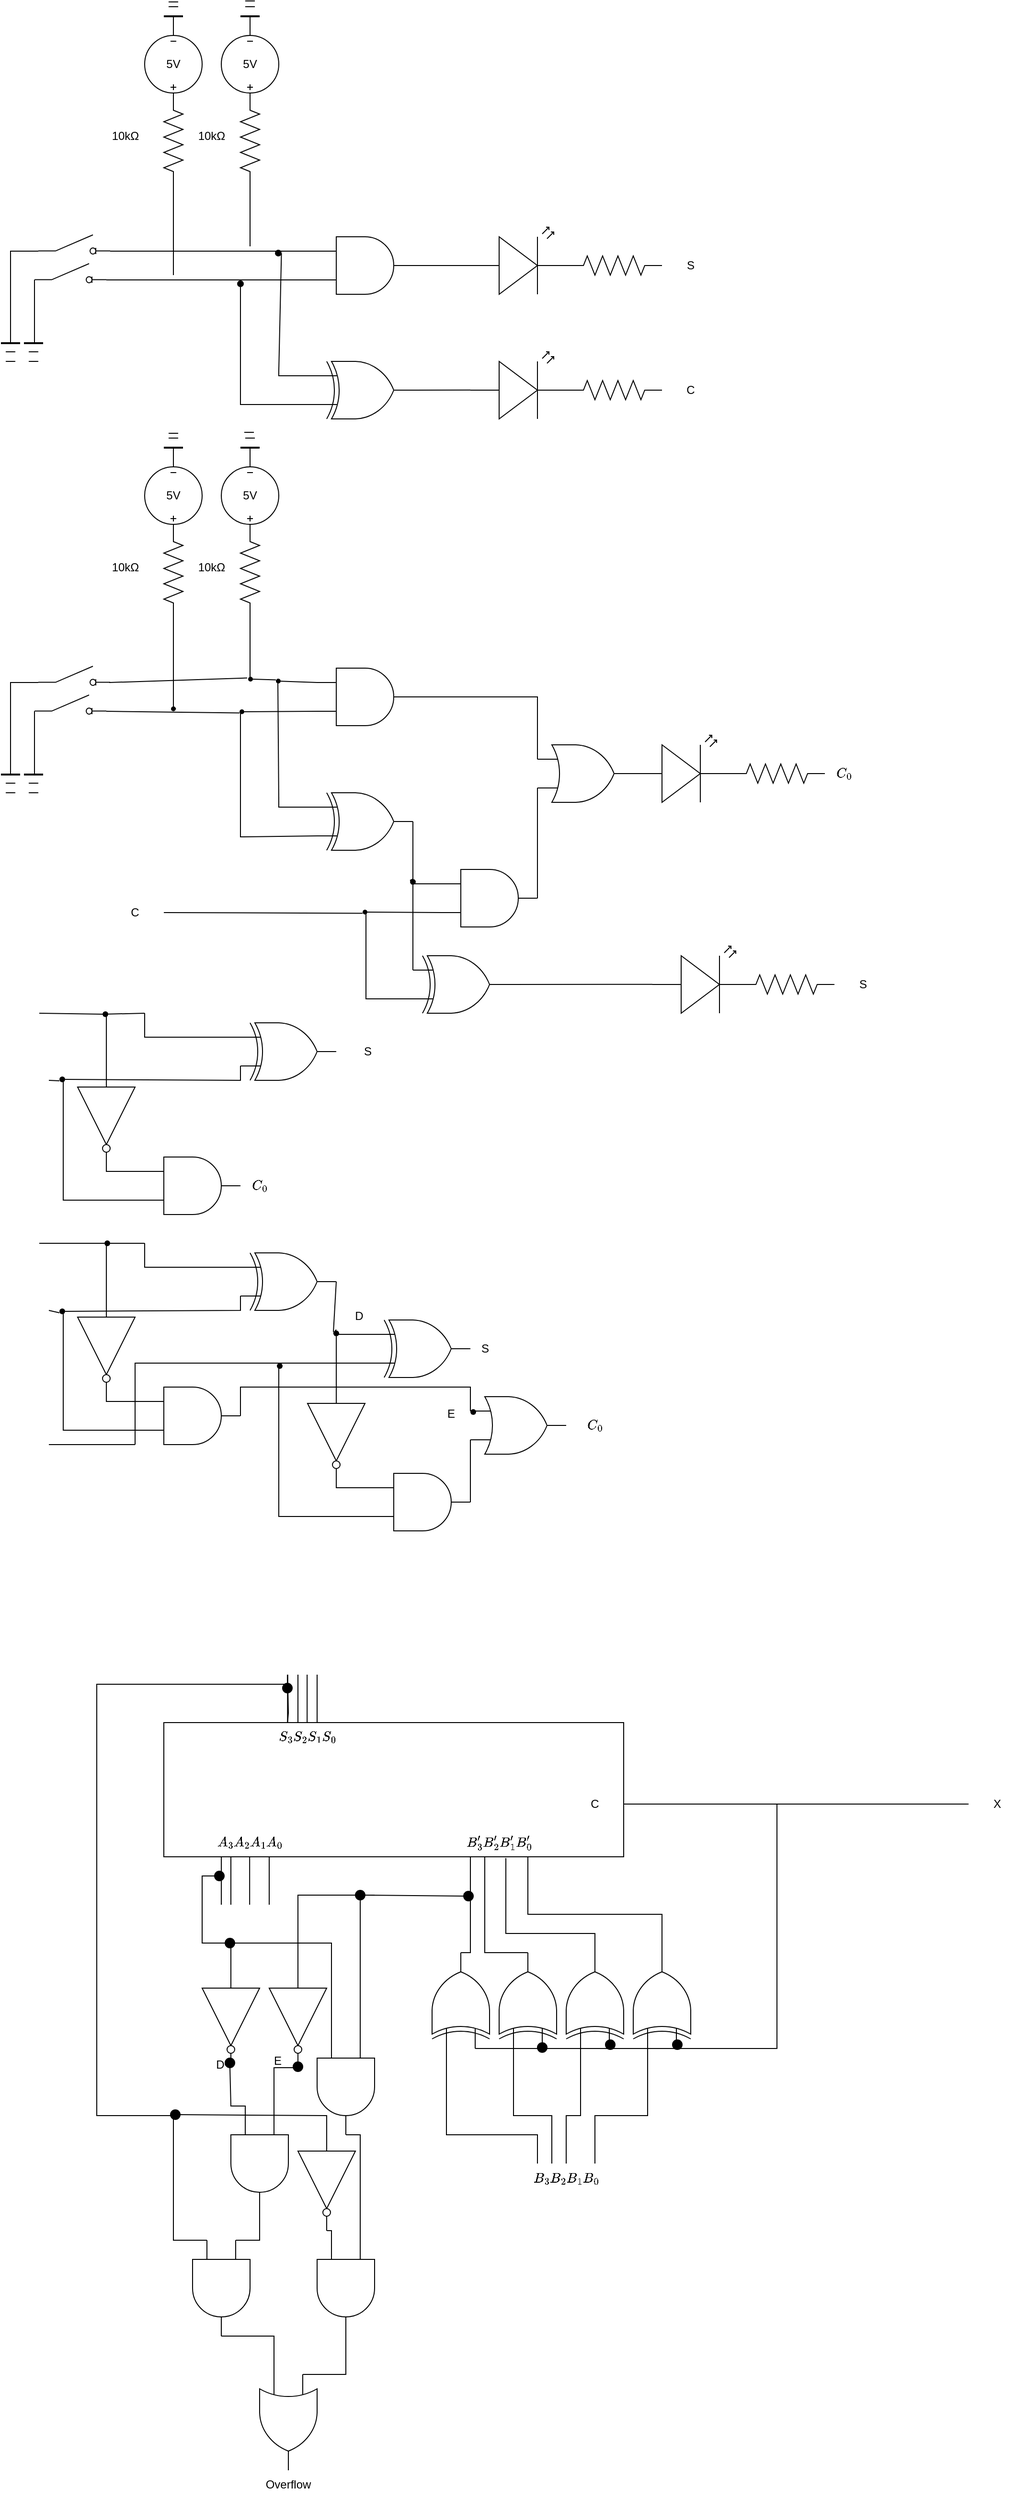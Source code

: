 <mxfile version="24.4.13" type="github">
  <diagram name="ページ1" id="LrI0GxunKjsNQur01Vv2">
    <mxGraphModel dx="2074" dy="1154" grid="1" gridSize="1" guides="1" tooltips="1" connect="1" arrows="1" fold="1" page="1" pageScale="1" pageWidth="2336" pageHeight="1654" math="1" shadow="0">
      <root>
        <mxCell id="0" />
        <mxCell id="1" parent="0" />
        <mxCell id="qbX13kM0rJA-RS2_fDn2-5" value="" style="endArrow=none;html=1;strokeWidth=1;rounded=0;entryX=0;entryY=0.25;entryDx=0;entryDy=0;entryPerimeter=0;" parent="1" target="KvCM6ljaXTXbvv2rd0Ua-17" edge="1">
          <mxGeometry width="100" relative="1" as="geometry">
            <mxPoint x="184" y="345" as="sourcePoint" />
            <mxPoint x="401.58" y="335.6" as="targetPoint" />
          </mxGeometry>
        </mxCell>
        <mxCell id="qbX13kM0rJA-RS2_fDn2-9" value="" style="endArrow=none;html=1;rounded=0;entryX=0;entryY=0.75;entryDx=0;entryDy=0;entryPerimeter=0;" parent="1" target="KvCM6ljaXTXbvv2rd0Ua-17" edge="1">
          <mxGeometry width="50" height="50" relative="1" as="geometry">
            <mxPoint x="180" y="375" as="sourcePoint" />
            <mxPoint x="390" y="375" as="targetPoint" />
          </mxGeometry>
        </mxCell>
        <mxCell id="qbX13kM0rJA-RS2_fDn2-10" value="" style="endArrow=none;html=1;rounded=0;entryX=1;entryY=0.5;entryDx=0;entryDy=0;entryPerimeter=0;" parent="1" edge="1">
          <mxGeometry width="50" height="50" relative="1" as="geometry">
            <mxPoint x="560" y="360" as="sourcePoint" />
            <mxPoint x="500" y="360" as="targetPoint" />
          </mxGeometry>
        </mxCell>
        <mxCell id="KvCM6ljaXTXbvv2rd0Ua-1" value="" style="endArrow=none;html=1;rounded=0;entryX=1.043;entryY=0.557;entryDx=0;entryDy=0;entryPerimeter=0;" parent="1" edge="1" source="P5X0cJQN24EkghseivhQ-145">
          <mxGeometry width="50" height="50" relative="1" as="geometry">
            <mxPoint x="360" y="470" as="sourcePoint" />
            <mxPoint x="360.0" y="346.71" as="targetPoint" />
          </mxGeometry>
        </mxCell>
        <mxCell id="KvCM6ljaXTXbvv2rd0Ua-5" value="" style="endArrow=none;html=1;rounded=0;entryX=0;entryY=0.25;entryDx=0;entryDy=0;entryPerimeter=0;" parent="1" edge="1">
          <mxGeometry width="50" height="50" relative="1" as="geometry">
            <mxPoint x="360" y="470" as="sourcePoint" />
            <mxPoint x="400" y="475" as="targetPoint" />
            <Array as="points">
              <mxPoint x="360" y="475" />
            </Array>
          </mxGeometry>
        </mxCell>
        <mxCell id="KvCM6ljaXTXbvv2rd0Ua-8" value="" style="endArrow=none;html=1;rounded=0;entryX=0;entryY=0.75;entryDx=0;entryDy=0;entryPerimeter=0;" parent="1" edge="1">
          <mxGeometry width="50" height="50" relative="1" as="geometry">
            <mxPoint x="320" y="380" as="sourcePoint" />
            <mxPoint x="400" y="505" as="targetPoint" />
            <Array as="points">
              <mxPoint x="320" y="505" />
            </Array>
          </mxGeometry>
        </mxCell>
        <mxCell id="KvCM6ljaXTXbvv2rd0Ua-15" value="C" style="text;html=1;align=center;verticalAlign=middle;whiteSpace=wrap;rounded=0;" parent="1" vertex="1">
          <mxGeometry x="760" y="475" width="60" height="30" as="geometry" />
        </mxCell>
        <mxCell id="KvCM6ljaXTXbvv2rd0Ua-16" value="S" style="text;html=1;align=center;verticalAlign=middle;whiteSpace=wrap;rounded=0;" parent="1" vertex="1">
          <mxGeometry x="760" y="345" width="60" height="30" as="geometry" />
        </mxCell>
        <mxCell id="KvCM6ljaXTXbvv2rd0Ua-17" value="" style="verticalLabelPosition=bottom;shadow=0;dashed=0;align=center;html=1;verticalAlign=top;shape=mxgraph.electrical.logic_gates.logic_gate;operation=and;" parent="1" vertex="1">
          <mxGeometry x="400" y="330" width="100" height="60" as="geometry" />
        </mxCell>
        <mxCell id="KvCM6ljaXTXbvv2rd0Ua-20" value="" style="verticalLabelPosition=bottom;shadow=0;dashed=0;align=center;html=1;verticalAlign=top;shape=mxgraph.electrical.logic_gates.logic_gate;operation=xor;" parent="1" vertex="1">
          <mxGeometry x="400" y="460" width="100" height="60" as="geometry" />
        </mxCell>
        <mxCell id="KvCM6ljaXTXbvv2rd0Ua-21" value="" style="verticalLabelPosition=bottom;shadow=0;dashed=0;align=center;html=1;verticalAlign=top;shape=mxgraph.electrical.opto_electronics.led_2;pointerEvents=1;" parent="1" vertex="1">
          <mxGeometry x="560" y="320" width="100" height="70" as="geometry" />
        </mxCell>
        <mxCell id="KvCM6ljaXTXbvv2rd0Ua-22" value="" style="pointerEvents=1;verticalLabelPosition=bottom;shadow=0;dashed=0;align=center;html=1;verticalAlign=top;shape=mxgraph.electrical.resistors.resistor_2;" parent="1" vertex="1">
          <mxGeometry x="660" y="350" width="100" height="20" as="geometry" />
        </mxCell>
        <mxCell id="KvCM6ljaXTXbvv2rd0Ua-25" value="" style="verticalLabelPosition=bottom;shadow=0;dashed=0;align=center;html=1;verticalAlign=top;shape=mxgraph.electrical.opto_electronics.led_2;pointerEvents=1;" parent="1" vertex="1">
          <mxGeometry x="560" y="450" width="100" height="70" as="geometry" />
        </mxCell>
        <mxCell id="KvCM6ljaXTXbvv2rd0Ua-26" value="" style="pointerEvents=1;verticalLabelPosition=bottom;shadow=0;dashed=0;align=center;html=1;verticalAlign=top;shape=mxgraph.electrical.resistors.resistor_2;" parent="1" vertex="1">
          <mxGeometry x="660" y="480" width="100" height="20" as="geometry" />
        </mxCell>
        <mxCell id="KvCM6ljaXTXbvv2rd0Ua-27" style="edgeStyle=orthogonalEdgeStyle;rounded=0;orthogonalLoop=1;jettySize=auto;html=1;entryX=0;entryY=0.57;entryDx=0;entryDy=0;entryPerimeter=0;strokeColor=none;" parent="1" source="KvCM6ljaXTXbvv2rd0Ua-20" target="KvCM6ljaXTXbvv2rd0Ua-25" edge="1">
          <mxGeometry relative="1" as="geometry" />
        </mxCell>
        <mxCell id="KvCM6ljaXTXbvv2rd0Ua-28" value="" style="endArrow=none;html=1;rounded=0;entryX=0;entryY=0.57;entryDx=0;entryDy=0;entryPerimeter=0;" parent="1" target="KvCM6ljaXTXbvv2rd0Ua-25" edge="1">
          <mxGeometry width="50" height="50" relative="1" as="geometry">
            <mxPoint x="500" y="490" as="sourcePoint" />
            <mxPoint x="600" y="360" as="targetPoint" />
          </mxGeometry>
        </mxCell>
        <mxCell id="KvCM6ljaXTXbvv2rd0Ua-29" value="" style="endArrow=none;html=1;rounded=0;" parent="1" edge="1">
          <mxGeometry width="50" height="50" relative="1" as="geometry">
            <mxPoint x="330" y="280" as="sourcePoint" />
            <mxPoint x="330" y="340" as="targetPoint" />
          </mxGeometry>
        </mxCell>
        <mxCell id="KvCM6ljaXTXbvv2rd0Ua-30" value="" style="pointerEvents=1;verticalLabelPosition=bottom;shadow=0;dashed=0;align=center;html=1;verticalAlign=top;shape=mxgraph.electrical.resistors.resistor_2;rotation=90;" parent="1" vertex="1">
          <mxGeometry x="280" y="220" width="100" height="20" as="geometry" />
        </mxCell>
        <mxCell id="KvCM6ljaXTXbvv2rd0Ua-31" value="" style="pointerEvents=1;verticalLabelPosition=bottom;shadow=0;dashed=0;align=center;html=1;verticalAlign=top;shape=mxgraph.electrical.resistors.resistor_2;rotation=90;" parent="1" vertex="1">
          <mxGeometry x="200" y="220" width="100" height="20" as="geometry" />
        </mxCell>
        <mxCell id="KvCM6ljaXTXbvv2rd0Ua-34" value="" style="endArrow=none;html=1;rounded=0;entryX=1;entryY=0.5;entryDx=0;entryDy=0;entryPerimeter=0;" parent="1" target="KvCM6ljaXTXbvv2rd0Ua-31" edge="1">
          <mxGeometry width="50" height="50" relative="1" as="geometry">
            <mxPoint x="250" y="370" as="sourcePoint" />
            <mxPoint x="430" y="410" as="targetPoint" />
          </mxGeometry>
        </mxCell>
        <mxCell id="KvCM6ljaXTXbvv2rd0Ua-35" value="" style="pointerEvents=1;verticalLabelPosition=bottom;shadow=0;dashed=0;align=center;html=1;verticalAlign=top;shape=mxgraph.electrical.signal_sources.source;aspect=fixed;points=[[0.5,0,0],[1,0.5,0],[0.5,1,0],[0,0.5,0]];elSignalType=dc3;rotation=-180;" parent="1" vertex="1">
          <mxGeometry x="300" y="120" width="60" height="60" as="geometry" />
        </mxCell>
        <mxCell id="KvCM6ljaXTXbvv2rd0Ua-36" value="" style="pointerEvents=1;verticalLabelPosition=bottom;shadow=0;dashed=0;align=center;html=1;verticalAlign=top;shape=mxgraph.electrical.signal_sources.source;aspect=fixed;points=[[0.5,0,0],[1,0.5,0],[0.5,1,0],[0,0.5,0]];elSignalType=dc3;rotation=-180;" parent="1" vertex="1">
          <mxGeometry x="220" y="120" width="60" height="60" as="geometry" />
        </mxCell>
        <mxCell id="KvCM6ljaXTXbvv2rd0Ua-37" value="" style="html=1;shape=mxgraph.electrical.electro-mechanical.switchDisconnector;aspect=fixed;elSwitchState=off;" parent="1" vertex="1">
          <mxGeometry x="109" y="328" width="75" height="20" as="geometry" />
        </mxCell>
        <mxCell id="KvCM6ljaXTXbvv2rd0Ua-40" value="" style="html=1;shape=mxgraph.electrical.electro-mechanical.switchDisconnector;aspect=fixed;elSwitchState=off;movable=1;resizable=1;rotatable=1;deletable=1;editable=1;locked=0;connectable=1;" parent="1" vertex="1">
          <mxGeometry x="105" y="358" width="75" height="20" as="geometry" />
        </mxCell>
        <mxCell id="KvCM6ljaXTXbvv2rd0Ua-41" value="10kΩ" style="text;html=1;align=center;verticalAlign=middle;whiteSpace=wrap;rounded=0;" parent="1" vertex="1">
          <mxGeometry x="170" y="210" width="60" height="30" as="geometry" />
        </mxCell>
        <mxCell id="KvCM6ljaXTXbvv2rd0Ua-42" value="10kΩ" style="text;html=1;align=center;verticalAlign=middle;whiteSpace=wrap;rounded=0;" parent="1" vertex="1">
          <mxGeometry x="260" y="210" width="60" height="30" as="geometry" />
        </mxCell>
        <mxCell id="KvCM6ljaXTXbvv2rd0Ua-43" value="5V" style="text;html=1;align=center;verticalAlign=middle;whiteSpace=wrap;rounded=0;" parent="1" vertex="1">
          <mxGeometry x="220" y="135" width="60" height="30" as="geometry" />
        </mxCell>
        <mxCell id="KvCM6ljaXTXbvv2rd0Ua-44" value="5V" style="text;html=1;align=center;verticalAlign=middle;whiteSpace=wrap;rounded=0;" parent="1" vertex="1">
          <mxGeometry x="300" y="135" width="60" height="30" as="geometry" />
        </mxCell>
        <mxCell id="KvCM6ljaXTXbvv2rd0Ua-47" value="" style="endArrow=none;html=1;rounded=0;strokeWidth=2;" parent="1" edge="1">
          <mxGeometry width="50" height="50" relative="1" as="geometry">
            <mxPoint x="94" y="441" as="sourcePoint" />
            <mxPoint x="114" y="441" as="targetPoint" />
            <Array as="points">
              <mxPoint x="114" y="441" />
            </Array>
          </mxGeometry>
        </mxCell>
        <mxCell id="KvCM6ljaXTXbvv2rd0Ua-50" value="" style="endArrow=none;html=1;rounded=0;" parent="1" edge="1">
          <mxGeometry width="50" height="50" relative="1" as="geometry">
            <mxPoint x="105" y="440" as="sourcePoint" />
            <mxPoint x="105" y="375" as="targetPoint" />
          </mxGeometry>
        </mxCell>
        <mxCell id="KvCM6ljaXTXbvv2rd0Ua-51" value="" style="endArrow=none;html=1;rounded=0;" parent="1" edge="1">
          <mxGeometry width="50" height="50" relative="1" as="geometry">
            <mxPoint x="109" y="345" as="sourcePoint" />
            <mxPoint x="80" y="440" as="targetPoint" />
            <Array as="points">
              <mxPoint x="80" y="345" />
            </Array>
          </mxGeometry>
        </mxCell>
        <mxCell id="KvCM6ljaXTXbvv2rd0Ua-52" value="" style="endArrow=none;html=1;rounded=0;" parent="1" edge="1">
          <mxGeometry width="50" height="50" relative="1" as="geometry">
            <mxPoint x="99" y="450" as="sourcePoint" />
            <mxPoint x="109" y="450" as="targetPoint" />
          </mxGeometry>
        </mxCell>
        <mxCell id="KvCM6ljaXTXbvv2rd0Ua-53" value="" style="endArrow=none;html=1;rounded=0;strokeWidth=2;" parent="1" edge="1">
          <mxGeometry width="50" height="50" relative="1" as="geometry">
            <mxPoint x="70" y="441" as="sourcePoint" />
            <mxPoint x="90" y="441" as="targetPoint" />
            <Array as="points">
              <mxPoint x="90" y="441" />
            </Array>
          </mxGeometry>
        </mxCell>
        <mxCell id="KvCM6ljaXTXbvv2rd0Ua-54" value="" style="endArrow=none;html=1;rounded=0;" parent="1" edge="1">
          <mxGeometry width="50" height="50" relative="1" as="geometry">
            <mxPoint x="75" y="450" as="sourcePoint" />
            <mxPoint x="85" y="450" as="targetPoint" />
          </mxGeometry>
        </mxCell>
        <mxCell id="KvCM6ljaXTXbvv2rd0Ua-56" value="" style="endArrow=none;html=1;rounded=0;strokeWidth=2;" parent="1" edge="1">
          <mxGeometry width="50" height="50" relative="1" as="geometry">
            <mxPoint x="240" y="100" as="sourcePoint" />
            <mxPoint x="260" y="100" as="targetPoint" />
            <Array as="points">
              <mxPoint x="260" y="100" />
            </Array>
          </mxGeometry>
        </mxCell>
        <mxCell id="KvCM6ljaXTXbvv2rd0Ua-57" value="" style="endArrow=none;html=1;rounded=0;" parent="1" edge="1">
          <mxGeometry width="50" height="50" relative="1" as="geometry">
            <mxPoint x="245" y="90" as="sourcePoint" />
            <mxPoint x="255" y="90" as="targetPoint" />
          </mxGeometry>
        </mxCell>
        <mxCell id="KvCM6ljaXTXbvv2rd0Ua-58" value="" style="endArrow=none;html=1;rounded=0;entryX=0.5;entryY=1;entryDx=0;entryDy=0;entryPerimeter=0;" parent="1" target="KvCM6ljaXTXbvv2rd0Ua-36" edge="1">
          <mxGeometry width="50" height="50" relative="1" as="geometry">
            <mxPoint x="250" y="100" as="sourcePoint" />
            <mxPoint x="220" y="220" as="targetPoint" />
          </mxGeometry>
        </mxCell>
        <mxCell id="KvCM6ljaXTXbvv2rd0Ua-60" value="" style="endArrow=none;html=1;rounded=0;entryX=0.5;entryY=1;entryDx=0;entryDy=0;entryPerimeter=0;" parent="1" edge="1">
          <mxGeometry width="50" height="50" relative="1" as="geometry">
            <mxPoint x="330" y="100" as="sourcePoint" />
            <mxPoint x="330" y="120" as="targetPoint" />
          </mxGeometry>
        </mxCell>
        <mxCell id="KvCM6ljaXTXbvv2rd0Ua-61" value="" style="endArrow=none;html=1;rounded=0;strokeWidth=2;" parent="1" edge="1">
          <mxGeometry width="50" height="50" relative="1" as="geometry">
            <mxPoint x="320" y="100" as="sourcePoint" />
            <mxPoint x="340" y="100" as="targetPoint" />
            <Array as="points">
              <mxPoint x="340" y="100" />
            </Array>
          </mxGeometry>
        </mxCell>
        <mxCell id="KvCM6ljaXTXbvv2rd0Ua-62" value="" style="endArrow=none;html=1;rounded=0;" parent="1" edge="1">
          <mxGeometry width="50" height="50" relative="1" as="geometry">
            <mxPoint x="325" y="90" as="sourcePoint" />
            <mxPoint x="335" y="90" as="targetPoint" />
          </mxGeometry>
        </mxCell>
        <mxCell id="KvCM6ljaXTXbvv2rd0Ua-70" style="edgeStyle=orthogonalEdgeStyle;rounded=0;orthogonalLoop=1;jettySize=auto;html=1;entryX=0;entryY=0.57;entryDx=0;entryDy=0;entryPerimeter=0;strokeColor=none;" parent="1" edge="1">
          <mxGeometry relative="1" as="geometry">
            <mxPoint x="500" y="850" as="sourcePoint" />
            <mxPoint x="560" y="849.9" as="targetPoint" />
          </mxGeometry>
        </mxCell>
        <mxCell id="KvCM6ljaXTXbvv2rd0Ua-118" value="" style="endArrow=none;html=1;strokeWidth=1;rounded=0;entryX=0;entryY=0.25;entryDx=0;entryDy=0;entryPerimeter=0;" parent="1" target="KvCM6ljaXTXbvv2rd0Ua-123" edge="1" source="P5X0cJQN24EkghseivhQ-81">
          <mxGeometry width="100" relative="1" as="geometry">
            <mxPoint x="184" y="795" as="sourcePoint" />
            <mxPoint x="401.58" y="785.6" as="targetPoint" />
          </mxGeometry>
        </mxCell>
        <mxCell id="KvCM6ljaXTXbvv2rd0Ua-119" value="" style="endArrow=none;html=1;rounded=0;entryX=0;entryY=0.75;entryDx=0;entryDy=0;entryPerimeter=0;" parent="1" target="KvCM6ljaXTXbvv2rd0Ua-123" edge="1" source="P5X0cJQN24EkghseivhQ-79">
          <mxGeometry width="50" height="50" relative="1" as="geometry">
            <mxPoint x="180" y="825" as="sourcePoint" />
            <mxPoint x="390" y="825" as="targetPoint" />
          </mxGeometry>
        </mxCell>
        <mxCell id="KvCM6ljaXTXbvv2rd0Ua-120" value="" style="endArrow=none;html=1;rounded=0;" parent="1" edge="1">
          <mxGeometry width="50" height="50" relative="1" as="geometry">
            <mxPoint x="360" y="920" as="sourcePoint" />
            <mxPoint x="359" y="791" as="targetPoint" />
          </mxGeometry>
        </mxCell>
        <mxCell id="KvCM6ljaXTXbvv2rd0Ua-121" value="" style="endArrow=none;html=1;rounded=0;entryX=0;entryY=0.25;entryDx=0;entryDy=0;entryPerimeter=0;" parent="1" edge="1">
          <mxGeometry width="50" height="50" relative="1" as="geometry">
            <mxPoint x="360" y="920" as="sourcePoint" />
            <mxPoint x="400" y="925" as="targetPoint" />
            <Array as="points">
              <mxPoint x="360" y="925" />
            </Array>
          </mxGeometry>
        </mxCell>
        <mxCell id="KvCM6ljaXTXbvv2rd0Ua-122" value="" style="endArrow=none;html=1;rounded=0;entryX=0;entryY=0.75;entryDx=0;entryDy=0;entryPerimeter=0;" parent="1" edge="1" target="KvCM6ljaXTXbvv2rd0Ua-124">
          <mxGeometry width="50" height="50" relative="1" as="geometry">
            <mxPoint x="320" y="825" as="sourcePoint" />
            <mxPoint x="400" y="950" as="targetPoint" />
            <Array as="points">
              <mxPoint x="320" y="956" />
            </Array>
          </mxGeometry>
        </mxCell>
        <mxCell id="KvCM6ljaXTXbvv2rd0Ua-123" value="" style="verticalLabelPosition=bottom;shadow=0;dashed=0;align=center;html=1;verticalAlign=top;shape=mxgraph.electrical.logic_gates.logic_gate;operation=and;" parent="1" vertex="1">
          <mxGeometry x="400" y="780" width="100" height="60" as="geometry" />
        </mxCell>
        <mxCell id="KvCM6ljaXTXbvv2rd0Ua-124" value="" style="verticalLabelPosition=bottom;shadow=0;dashed=0;align=center;html=1;verticalAlign=top;shape=mxgraph.electrical.logic_gates.logic_gate;operation=xor;" parent="1" vertex="1">
          <mxGeometry x="400" y="910" width="100" height="60" as="geometry" />
        </mxCell>
        <mxCell id="KvCM6ljaXTXbvv2rd0Ua-125" value="" style="endArrow=none;html=1;rounded=0;" parent="1" edge="1">
          <mxGeometry width="50" height="50" relative="1" as="geometry">
            <mxPoint x="330" y="730" as="sourcePoint" />
            <mxPoint x="330" y="790" as="targetPoint" />
          </mxGeometry>
        </mxCell>
        <mxCell id="KvCM6ljaXTXbvv2rd0Ua-126" value="" style="pointerEvents=1;verticalLabelPosition=bottom;shadow=0;dashed=0;align=center;html=1;verticalAlign=top;shape=mxgraph.electrical.resistors.resistor_2;rotation=90;" parent="1" vertex="1">
          <mxGeometry x="280" y="670" width="100" height="20" as="geometry" />
        </mxCell>
        <mxCell id="KvCM6ljaXTXbvv2rd0Ua-127" value="" style="pointerEvents=1;verticalLabelPosition=bottom;shadow=0;dashed=0;align=center;html=1;verticalAlign=top;shape=mxgraph.electrical.resistors.resistor_2;rotation=90;" parent="1" vertex="1">
          <mxGeometry x="200" y="670" width="100" height="20" as="geometry" />
        </mxCell>
        <mxCell id="KvCM6ljaXTXbvv2rd0Ua-128" value="" style="endArrow=none;html=1;rounded=0;entryX=1;entryY=0.5;entryDx=0;entryDy=0;entryPerimeter=0;" parent="1" target="KvCM6ljaXTXbvv2rd0Ua-127" edge="1" source="P5X0cJQN24EkghseivhQ-74">
          <mxGeometry width="50" height="50" relative="1" as="geometry">
            <mxPoint x="250" y="820" as="sourcePoint" />
            <mxPoint x="430" y="860" as="targetPoint" />
          </mxGeometry>
        </mxCell>
        <mxCell id="KvCM6ljaXTXbvv2rd0Ua-129" value="" style="pointerEvents=1;verticalLabelPosition=bottom;shadow=0;dashed=0;align=center;html=1;verticalAlign=top;shape=mxgraph.electrical.signal_sources.source;aspect=fixed;points=[[0.5,0,0],[1,0.5,0],[0.5,1,0],[0,0.5,0]];elSignalType=dc3;rotation=-180;" parent="1" vertex="1">
          <mxGeometry x="300" y="570" width="60" height="60" as="geometry" />
        </mxCell>
        <mxCell id="KvCM6ljaXTXbvv2rd0Ua-130" value="" style="pointerEvents=1;verticalLabelPosition=bottom;shadow=0;dashed=0;align=center;html=1;verticalAlign=top;shape=mxgraph.electrical.signal_sources.source;aspect=fixed;points=[[0.5,0,0],[1,0.5,0],[0.5,1,0],[0,0.5,0]];elSignalType=dc3;rotation=-180;" parent="1" vertex="1">
          <mxGeometry x="220" y="570" width="60" height="60" as="geometry" />
        </mxCell>
        <mxCell id="KvCM6ljaXTXbvv2rd0Ua-131" value="" style="html=1;shape=mxgraph.electrical.electro-mechanical.switchDisconnector;aspect=fixed;elSwitchState=off;" parent="1" vertex="1">
          <mxGeometry x="109" y="778" width="75" height="20" as="geometry" />
        </mxCell>
        <mxCell id="KvCM6ljaXTXbvv2rd0Ua-132" value="" style="html=1;shape=mxgraph.electrical.electro-mechanical.switchDisconnector;aspect=fixed;elSwitchState=off;movable=1;resizable=1;rotatable=1;deletable=1;editable=1;locked=0;connectable=1;" parent="1" vertex="1">
          <mxGeometry x="105" y="808" width="75" height="20" as="geometry" />
        </mxCell>
        <mxCell id="KvCM6ljaXTXbvv2rd0Ua-133" value="10kΩ" style="text;html=1;align=center;verticalAlign=middle;whiteSpace=wrap;rounded=0;" parent="1" vertex="1">
          <mxGeometry x="170" y="660" width="60" height="30" as="geometry" />
        </mxCell>
        <mxCell id="KvCM6ljaXTXbvv2rd0Ua-134" value="10kΩ" style="text;html=1;align=center;verticalAlign=middle;whiteSpace=wrap;rounded=0;" parent="1" vertex="1">
          <mxGeometry x="260" y="660" width="60" height="30" as="geometry" />
        </mxCell>
        <mxCell id="KvCM6ljaXTXbvv2rd0Ua-135" value="5V" style="text;html=1;align=center;verticalAlign=middle;whiteSpace=wrap;rounded=0;" parent="1" vertex="1">
          <mxGeometry x="220" y="585" width="60" height="30" as="geometry" />
        </mxCell>
        <mxCell id="KvCM6ljaXTXbvv2rd0Ua-136" value="5V" style="text;html=1;align=center;verticalAlign=middle;whiteSpace=wrap;rounded=0;" parent="1" vertex="1">
          <mxGeometry x="300" y="585" width="60" height="30" as="geometry" />
        </mxCell>
        <mxCell id="KvCM6ljaXTXbvv2rd0Ua-137" value="" style="endArrow=none;html=1;rounded=0;strokeWidth=2;" parent="1" edge="1">
          <mxGeometry width="50" height="50" relative="1" as="geometry">
            <mxPoint x="94" y="891" as="sourcePoint" />
            <mxPoint x="114" y="891" as="targetPoint" />
            <Array as="points">
              <mxPoint x="114" y="891" />
            </Array>
          </mxGeometry>
        </mxCell>
        <mxCell id="KvCM6ljaXTXbvv2rd0Ua-138" value="" style="endArrow=none;html=1;rounded=0;" parent="1" edge="1">
          <mxGeometry width="50" height="50" relative="1" as="geometry">
            <mxPoint x="105" y="890" as="sourcePoint" />
            <mxPoint x="105" y="825" as="targetPoint" />
          </mxGeometry>
        </mxCell>
        <mxCell id="KvCM6ljaXTXbvv2rd0Ua-139" value="" style="endArrow=none;html=1;rounded=0;" parent="1" edge="1">
          <mxGeometry width="50" height="50" relative="1" as="geometry">
            <mxPoint x="109" y="795" as="sourcePoint" />
            <mxPoint x="80" y="890" as="targetPoint" />
            <Array as="points">
              <mxPoint x="80" y="795" />
            </Array>
          </mxGeometry>
        </mxCell>
        <mxCell id="KvCM6ljaXTXbvv2rd0Ua-140" value="" style="endArrow=none;html=1;rounded=0;" parent="1" edge="1">
          <mxGeometry width="50" height="50" relative="1" as="geometry">
            <mxPoint x="99" y="900" as="sourcePoint" />
            <mxPoint x="109" y="900" as="targetPoint" />
          </mxGeometry>
        </mxCell>
        <mxCell id="KvCM6ljaXTXbvv2rd0Ua-141" value="" style="endArrow=none;html=1;rounded=0;strokeWidth=2;" parent="1" edge="1">
          <mxGeometry width="50" height="50" relative="1" as="geometry">
            <mxPoint x="70" y="891" as="sourcePoint" />
            <mxPoint x="90" y="891" as="targetPoint" />
            <Array as="points">
              <mxPoint x="90" y="891" />
            </Array>
          </mxGeometry>
        </mxCell>
        <mxCell id="KvCM6ljaXTXbvv2rd0Ua-142" value="" style="endArrow=none;html=1;rounded=0;" parent="1" edge="1">
          <mxGeometry width="50" height="50" relative="1" as="geometry">
            <mxPoint x="75" y="900" as="sourcePoint" />
            <mxPoint x="85" y="900" as="targetPoint" />
          </mxGeometry>
        </mxCell>
        <mxCell id="KvCM6ljaXTXbvv2rd0Ua-143" value="" style="endArrow=none;html=1;rounded=0;strokeWidth=2;" parent="1" edge="1">
          <mxGeometry width="50" height="50" relative="1" as="geometry">
            <mxPoint x="240" y="550" as="sourcePoint" />
            <mxPoint x="260" y="550" as="targetPoint" />
            <Array as="points">
              <mxPoint x="260" y="550" />
            </Array>
          </mxGeometry>
        </mxCell>
        <mxCell id="KvCM6ljaXTXbvv2rd0Ua-144" value="" style="endArrow=none;html=1;rounded=0;" parent="1" edge="1">
          <mxGeometry width="50" height="50" relative="1" as="geometry">
            <mxPoint x="245" y="540" as="sourcePoint" />
            <mxPoint x="255" y="540" as="targetPoint" />
          </mxGeometry>
        </mxCell>
        <mxCell id="KvCM6ljaXTXbvv2rd0Ua-145" value="" style="endArrow=none;html=1;rounded=0;entryX=0.5;entryY=1;entryDx=0;entryDy=0;entryPerimeter=0;" parent="1" target="KvCM6ljaXTXbvv2rd0Ua-130" edge="1">
          <mxGeometry width="50" height="50" relative="1" as="geometry">
            <mxPoint x="250" y="550" as="sourcePoint" />
            <mxPoint x="220" y="670" as="targetPoint" />
          </mxGeometry>
        </mxCell>
        <mxCell id="KvCM6ljaXTXbvv2rd0Ua-146" value="" style="endArrow=none;html=1;rounded=0;entryX=0.5;entryY=1;entryDx=0;entryDy=0;entryPerimeter=0;" parent="1" edge="1">
          <mxGeometry width="50" height="50" relative="1" as="geometry">
            <mxPoint x="330" y="550" as="sourcePoint" />
            <mxPoint x="330" y="570" as="targetPoint" />
          </mxGeometry>
        </mxCell>
        <mxCell id="KvCM6ljaXTXbvv2rd0Ua-147" value="" style="endArrow=none;html=1;rounded=0;strokeWidth=2;" parent="1" edge="1">
          <mxGeometry width="50" height="50" relative="1" as="geometry">
            <mxPoint x="320" y="550" as="sourcePoint" />
            <mxPoint x="340" y="550" as="targetPoint" />
            <Array as="points">
              <mxPoint x="340" y="550" />
            </Array>
          </mxGeometry>
        </mxCell>
        <mxCell id="KvCM6ljaXTXbvv2rd0Ua-148" value="" style="endArrow=none;html=1;rounded=0;" parent="1" edge="1">
          <mxGeometry width="50" height="50" relative="1" as="geometry">
            <mxPoint x="325" y="540" as="sourcePoint" />
            <mxPoint x="335" y="540" as="targetPoint" />
          </mxGeometry>
        </mxCell>
        <mxCell id="KvCM6ljaXTXbvv2rd0Ua-151" value="" style="endArrow=none;html=1;rounded=0;" parent="1" edge="1">
          <mxGeometry width="50" height="50" relative="1" as="geometry">
            <mxPoint x="75" y="460" as="sourcePoint" />
            <mxPoint x="85" y="460" as="targetPoint" />
          </mxGeometry>
        </mxCell>
        <mxCell id="KvCM6ljaXTXbvv2rd0Ua-152" value="" style="endArrow=none;html=1;rounded=0;" parent="1" edge="1">
          <mxGeometry width="50" height="50" relative="1" as="geometry">
            <mxPoint x="99" y="460" as="sourcePoint" />
            <mxPoint x="109" y="460" as="targetPoint" />
          </mxGeometry>
        </mxCell>
        <mxCell id="KvCM6ljaXTXbvv2rd0Ua-153" value="" style="endArrow=none;html=1;rounded=0;" parent="1" edge="1">
          <mxGeometry width="50" height="50" relative="1" as="geometry">
            <mxPoint x="75" y="910" as="sourcePoint" />
            <mxPoint x="85" y="910" as="targetPoint" />
          </mxGeometry>
        </mxCell>
        <mxCell id="KvCM6ljaXTXbvv2rd0Ua-154" value="" style="endArrow=none;html=1;rounded=0;" parent="1" edge="1">
          <mxGeometry width="50" height="50" relative="1" as="geometry">
            <mxPoint x="99" y="910" as="sourcePoint" />
            <mxPoint x="109" y="910" as="targetPoint" />
          </mxGeometry>
        </mxCell>
        <mxCell id="KvCM6ljaXTXbvv2rd0Ua-155" value="" style="verticalLabelPosition=bottom;shadow=0;dashed=0;align=center;html=1;verticalAlign=top;shape=mxgraph.electrical.logic_gates.logic_gate;operation=and;" parent="1" vertex="1">
          <mxGeometry x="530" y="990" width="100" height="60" as="geometry" />
        </mxCell>
        <mxCell id="KvCM6ljaXTXbvv2rd0Ua-156" value="" style="endArrow=none;html=1;rounded=0;entryX=1;entryY=0.5;entryDx=0;entryDy=0;entryPerimeter=0;exitX=0;exitY=0.25;exitDx=0;exitDy=0;exitPerimeter=0;" parent="1" source="KvCM6ljaXTXbvv2rd0Ua-155" target="KvCM6ljaXTXbvv2rd0Ua-124" edge="1">
          <mxGeometry width="50" height="50" relative="1" as="geometry">
            <mxPoint x="550" y="920" as="sourcePoint" />
            <mxPoint x="490" y="750" as="targetPoint" />
            <Array as="points">
              <mxPoint x="500" y="1005" />
            </Array>
          </mxGeometry>
        </mxCell>
        <mxCell id="KvCM6ljaXTXbvv2rd0Ua-157" value="" style="endArrow=none;html=1;rounded=0;exitX=0;exitY=0.25;exitDx=0;exitDy=0;exitPerimeter=0;" parent="1" source="P5X0cJQN24EkghseivhQ-85" edge="1">
          <mxGeometry width="50" height="50" relative="1" as="geometry">
            <mxPoint x="500" y="1090" as="sourcePoint" />
            <mxPoint x="500" y="1000" as="targetPoint" />
          </mxGeometry>
        </mxCell>
        <mxCell id="KvCM6ljaXTXbvv2rd0Ua-158" value="" style="endArrow=none;html=1;rounded=0;entryX=0;entryY=0.75;entryDx=0;entryDy=0;entryPerimeter=0;" parent="1" target="KvCM6ljaXTXbvv2rd0Ua-155" edge="1" source="P5X0cJQN24EkghseivhQ-83">
          <mxGeometry width="50" height="50" relative="1" as="geometry">
            <mxPoint x="240" y="1035" as="sourcePoint" />
            <mxPoint x="320" y="830" as="targetPoint" />
          </mxGeometry>
        </mxCell>
        <mxCell id="KvCM6ljaXTXbvv2rd0Ua-164" value="" style="verticalLabelPosition=bottom;shadow=0;dashed=0;align=center;html=1;verticalAlign=top;shape=mxgraph.electrical.logic_gates.logic_gate;operation=xor;" parent="1" vertex="1">
          <mxGeometry x="500" y="1080" width="100" height="60" as="geometry" />
        </mxCell>
        <mxCell id="KvCM6ljaXTXbvv2rd0Ua-165" value="" style="endArrow=none;html=1;rounded=0;exitX=0;exitY=0.75;exitDx=0;exitDy=0;exitPerimeter=0;" parent="1" edge="1">
          <mxGeometry width="50" height="50" relative="1" as="geometry">
            <mxPoint x="501" y="1125" as="sourcePoint" />
            <mxPoint x="451" y="1034" as="targetPoint" />
            <Array as="points">
              <mxPoint x="451" y="1125" />
            </Array>
          </mxGeometry>
        </mxCell>
        <mxCell id="KvCM6ljaXTXbvv2rd0Ua-166" value="" style="verticalLabelPosition=bottom;shadow=0;dashed=0;align=center;html=1;verticalAlign=top;shape=mxgraph.electrical.logic_gates.logic_gate;operation=or;" parent="1" vertex="1">
          <mxGeometry x="630" y="860" width="100" height="60" as="geometry" />
        </mxCell>
        <mxCell id="KvCM6ljaXTXbvv2rd0Ua-167" value="" style="endArrow=none;html=1;rounded=0;exitX=1;exitY=0.5;exitDx=0;exitDy=0;exitPerimeter=0;entryX=0;entryY=0.25;entryDx=0;entryDy=0;entryPerimeter=0;" parent="1" source="KvCM6ljaXTXbvv2rd0Ua-123" target="KvCM6ljaXTXbvv2rd0Ua-166" edge="1">
          <mxGeometry width="50" height="50" relative="1" as="geometry">
            <mxPoint x="630" y="810" as="sourcePoint" />
            <mxPoint x="680" y="760" as="targetPoint" />
            <Array as="points">
              <mxPoint x="630" y="810" />
            </Array>
          </mxGeometry>
        </mxCell>
        <mxCell id="KvCM6ljaXTXbvv2rd0Ua-168" value="" style="endArrow=none;html=1;rounded=0;exitX=1;exitY=0.5;exitDx=0;exitDy=0;exitPerimeter=0;entryX=0;entryY=0.75;entryDx=0;entryDy=0;entryPerimeter=0;" parent="1" source="KvCM6ljaXTXbvv2rd0Ua-155" target="KvCM6ljaXTXbvv2rd0Ua-166" edge="1">
          <mxGeometry width="50" height="50" relative="1" as="geometry">
            <mxPoint x="750" y="1240.0" as="sourcePoint" />
            <mxPoint x="800" y="980" as="targetPoint" />
          </mxGeometry>
        </mxCell>
        <mxCell id="KvCM6ljaXTXbvv2rd0Ua-169" value="" style="endArrow=none;html=1;rounded=0;exitX=1;exitY=0.5;exitDx=0;exitDy=0;exitPerimeter=0;entryX=0;entryY=0.57;entryDx=0;entryDy=0;entryPerimeter=0;" parent="1" source="KvCM6ljaXTXbvv2rd0Ua-164" target="KvCM6ljaXTXbvv2rd0Ua-170" edge="1">
          <mxGeometry width="50" height="50" relative="1" as="geometry">
            <mxPoint x="630" y="810" as="sourcePoint" />
            <mxPoint x="730" y="1110" as="targetPoint" />
          </mxGeometry>
        </mxCell>
        <mxCell id="KvCM6ljaXTXbvv2rd0Ua-170" value="" style="verticalLabelPosition=bottom;shadow=0;dashed=0;align=center;html=1;verticalAlign=top;shape=mxgraph.electrical.opto_electronics.led_2;pointerEvents=1;" parent="1" vertex="1">
          <mxGeometry x="750" y="1070" width="100" height="70" as="geometry" />
        </mxCell>
        <mxCell id="KvCM6ljaXTXbvv2rd0Ua-171" value="" style="pointerEvents=1;verticalLabelPosition=bottom;shadow=0;dashed=0;align=center;html=1;verticalAlign=top;shape=mxgraph.electrical.resistors.resistor_2;" parent="1" vertex="1">
          <mxGeometry x="840" y="1100" width="100" height="20" as="geometry" />
        </mxCell>
        <mxCell id="KvCM6ljaXTXbvv2rd0Ua-172" value="S" style="text;html=1;align=center;verticalAlign=middle;whiteSpace=wrap;rounded=0;" parent="1" vertex="1">
          <mxGeometry x="940" y="1095" width="60" height="30" as="geometry" />
        </mxCell>
        <mxCell id="KvCM6ljaXTXbvv2rd0Ua-173" value="" style="verticalLabelPosition=bottom;shadow=0;dashed=0;align=center;html=1;verticalAlign=top;shape=mxgraph.electrical.opto_electronics.led_2;pointerEvents=1;" parent="1" vertex="1">
          <mxGeometry x="730" y="850" width="100" height="70" as="geometry" />
        </mxCell>
        <mxCell id="KvCM6ljaXTXbvv2rd0Ua-174" value="" style="pointerEvents=1;verticalLabelPosition=bottom;shadow=0;dashed=0;align=center;html=1;verticalAlign=top;shape=mxgraph.electrical.resistors.resistor_2;" parent="1" vertex="1">
          <mxGeometry x="830" y="880" width="100" height="20" as="geometry" />
        </mxCell>
        <mxCell id="KvCM6ljaXTXbvv2rd0Ua-176" value="C" style="text;html=1;align=center;verticalAlign=middle;whiteSpace=wrap;rounded=0;" parent="1" vertex="1">
          <mxGeometry x="180" y="1020" width="60" height="30" as="geometry" />
        </mxCell>
        <mxCell id="KvCM6ljaXTXbvv2rd0Ua-178" value="" style="verticalLabelPosition=bottom;shadow=0;dashed=0;align=center;html=1;verticalAlign=top;shape=mxgraph.electrical.logic_gates.inverter_2;rotation=90;" parent="1" vertex="1">
          <mxGeometry x="130" y="1220" width="100" height="60" as="geometry" />
        </mxCell>
        <mxCell id="KvCM6ljaXTXbvv2rd0Ua-179" value="" style="endArrow=none;html=1;rounded=0;exitX=1;exitY=0.5;exitDx=0;exitDy=0;exitPerimeter=0;entryX=0;entryY=0.25;entryDx=0;entryDy=0;entryPerimeter=0;" parent="1" source="KvCM6ljaXTXbvv2rd0Ua-178" edge="1">
          <mxGeometry width="50" height="50" relative="1" as="geometry">
            <mxPoint x="220" y="1210" as="sourcePoint" />
            <mxPoint x="220" y="1305" as="targetPoint" />
            <Array as="points">
              <mxPoint x="180" y="1305" />
            </Array>
          </mxGeometry>
        </mxCell>
        <mxCell id="KvCM6ljaXTXbvv2rd0Ua-180" value="" style="endArrow=none;html=1;rounded=0;exitX=0;exitY=0.5;exitDx=0;exitDy=0;exitPerimeter=0;" parent="1" source="KvCM6ljaXTXbvv2rd0Ua-178" edge="1">
          <mxGeometry width="50" height="50" relative="1" as="geometry">
            <mxPoint x="220" y="1210" as="sourcePoint" />
            <mxPoint x="180" y="1140" as="targetPoint" />
          </mxGeometry>
        </mxCell>
        <mxCell id="KvCM6ljaXTXbvv2rd0Ua-181" value="" style="endArrow=none;html=1;rounded=0;" parent="1" edge="1" source="P5X0cJQN24EkghseivhQ-89">
          <mxGeometry width="50" height="50" relative="1" as="geometry">
            <mxPoint x="110" y="1140" as="sourcePoint" />
            <mxPoint x="220" y="1140" as="targetPoint" />
          </mxGeometry>
        </mxCell>
        <mxCell id="KvCM6ljaXTXbvv2rd0Ua-183" value="" style="endArrow=none;html=1;rounded=0;entryX=0;entryY=0.25;entryDx=0;entryDy=0;entryPerimeter=0;" parent="1" edge="1">
          <mxGeometry width="50" height="50" relative="1" as="geometry">
            <mxPoint x="220" y="1140" as="sourcePoint" />
            <mxPoint x="320" y="1165" as="targetPoint" />
            <Array as="points">
              <mxPoint x="220" y="1165" />
            </Array>
          </mxGeometry>
        </mxCell>
        <mxCell id="KvCM6ljaXTXbvv2rd0Ua-184" value="" style="endArrow=none;html=1;rounded=0;exitX=0;exitY=0.75;exitDx=0;exitDy=0;exitPerimeter=0;" parent="1" edge="1" source="P5X0cJQN24EkghseivhQ-91">
          <mxGeometry width="50" height="50" relative="1" as="geometry">
            <mxPoint x="320" y="1195" as="sourcePoint" />
            <mxPoint x="120" y="1210" as="targetPoint" />
            <Array as="points" />
          </mxGeometry>
        </mxCell>
        <mxCell id="KvCM6ljaXTXbvv2rd0Ua-185" value="" style="endArrow=none;html=1;rounded=0;exitX=0;exitY=0.75;exitDx=0;exitDy=0;exitPerimeter=0;" parent="1" edge="1">
          <mxGeometry width="50" height="50" relative="1" as="geometry">
            <mxPoint x="220" y="1335" as="sourcePoint" />
            <mxPoint x="135" y="1210" as="targetPoint" />
            <Array as="points">
              <mxPoint x="135" y="1335" />
            </Array>
          </mxGeometry>
        </mxCell>
        <mxCell id="KvCM6ljaXTXbvv2rd0Ua-187" value="" style="verticalLabelPosition=bottom;shadow=0;dashed=0;align=center;html=1;verticalAlign=top;shape=mxgraph.electrical.logic_gates.logic_gate;operation=and;" parent="1" vertex="1">
          <mxGeometry x="220" y="1290" width="100" height="60" as="geometry" />
        </mxCell>
        <mxCell id="KvCM6ljaXTXbvv2rd0Ua-188" value="" style="verticalLabelPosition=bottom;shadow=0;dashed=0;align=center;html=1;verticalAlign=top;shape=mxgraph.electrical.logic_gates.logic_gate;operation=xor;" parent="1" vertex="1">
          <mxGeometry x="320" y="1150" width="100" height="60" as="geometry" />
        </mxCell>
        <mxCell id="KvCM6ljaXTXbvv2rd0Ua-189" value="\(C_{0}\)" style="text;html=1;align=center;verticalAlign=middle;whiteSpace=wrap;rounded=0;" parent="1" vertex="1">
          <mxGeometry x="310" y="1305" width="60" height="30" as="geometry" />
        </mxCell>
        <mxCell id="KvCM6ljaXTXbvv2rd0Ua-190" value="\(C_{0}\)" style="text;html=1;align=center;verticalAlign=middle;whiteSpace=wrap;rounded=0;" parent="1" vertex="1">
          <mxGeometry x="920" y="875" width="60" height="30" as="geometry" />
        </mxCell>
        <mxCell id="KvCM6ljaXTXbvv2rd0Ua-191" value="" style="verticalLabelPosition=bottom;shadow=0;dashed=0;align=center;html=1;verticalAlign=top;shape=mxgraph.electrical.logic_gates.inverter_2;rotation=90;" parent="1" vertex="1">
          <mxGeometry x="130" y="1460" width="100" height="60" as="geometry" />
        </mxCell>
        <mxCell id="KvCM6ljaXTXbvv2rd0Ua-192" value="" style="endArrow=none;html=1;rounded=0;exitX=1;exitY=0.5;exitDx=0;exitDy=0;exitPerimeter=0;entryX=0;entryY=0.25;entryDx=0;entryDy=0;entryPerimeter=0;" parent="1" source="KvCM6ljaXTXbvv2rd0Ua-191" edge="1">
          <mxGeometry width="50" height="50" relative="1" as="geometry">
            <mxPoint x="220" y="1450" as="sourcePoint" />
            <mxPoint x="220" y="1545" as="targetPoint" />
            <Array as="points">
              <mxPoint x="180" y="1545" />
            </Array>
          </mxGeometry>
        </mxCell>
        <mxCell id="KvCM6ljaXTXbvv2rd0Ua-193" value="" style="endArrow=none;html=1;rounded=0;exitX=0;exitY=0.5;exitDx=0;exitDy=0;exitPerimeter=0;" parent="1" source="KvCM6ljaXTXbvv2rd0Ua-191" edge="1">
          <mxGeometry width="50" height="50" relative="1" as="geometry">
            <mxPoint x="220" y="1450" as="sourcePoint" />
            <mxPoint x="180" y="1380" as="targetPoint" />
          </mxGeometry>
        </mxCell>
        <mxCell id="KvCM6ljaXTXbvv2rd0Ua-194" value="" style="endArrow=none;html=1;rounded=0;" parent="1" edge="1" source="P5X0cJQN24EkghseivhQ-94">
          <mxGeometry width="50" height="50" relative="1" as="geometry">
            <mxPoint x="110" y="1380" as="sourcePoint" />
            <mxPoint x="220" y="1380" as="targetPoint" />
          </mxGeometry>
        </mxCell>
        <mxCell id="KvCM6ljaXTXbvv2rd0Ua-195" value="" style="endArrow=none;html=1;rounded=0;entryX=0;entryY=0.25;entryDx=0;entryDy=0;entryPerimeter=0;" parent="1" edge="1">
          <mxGeometry width="50" height="50" relative="1" as="geometry">
            <mxPoint x="220" y="1380" as="sourcePoint" />
            <mxPoint x="320" y="1405" as="targetPoint" />
            <Array as="points">
              <mxPoint x="220" y="1405" />
            </Array>
          </mxGeometry>
        </mxCell>
        <mxCell id="KvCM6ljaXTXbvv2rd0Ua-196" value="" style="endArrow=none;html=1;rounded=0;exitX=0;exitY=0.75;exitDx=0;exitDy=0;exitPerimeter=0;" parent="1" edge="1" source="P5X0cJQN24EkghseivhQ-96">
          <mxGeometry width="50" height="50" relative="1" as="geometry">
            <mxPoint x="320" y="1435" as="sourcePoint" />
            <mxPoint x="120" y="1450" as="targetPoint" />
            <Array as="points" />
          </mxGeometry>
        </mxCell>
        <mxCell id="KvCM6ljaXTXbvv2rd0Ua-197" value="" style="endArrow=none;html=1;rounded=0;exitX=0;exitY=0.75;exitDx=0;exitDy=0;exitPerimeter=0;" parent="1" edge="1">
          <mxGeometry width="50" height="50" relative="1" as="geometry">
            <mxPoint x="220" y="1575" as="sourcePoint" />
            <mxPoint x="135" y="1450" as="targetPoint" />
            <Array as="points">
              <mxPoint x="135" y="1575" />
            </Array>
          </mxGeometry>
        </mxCell>
        <mxCell id="KvCM6ljaXTXbvv2rd0Ua-198" value="" style="verticalLabelPosition=bottom;shadow=0;dashed=0;align=center;html=1;verticalAlign=top;shape=mxgraph.electrical.logic_gates.logic_gate;operation=and;" parent="1" vertex="1">
          <mxGeometry x="220" y="1530" width="100" height="60" as="geometry" />
        </mxCell>
        <mxCell id="KvCM6ljaXTXbvv2rd0Ua-199" value="" style="verticalLabelPosition=bottom;shadow=0;dashed=0;align=center;html=1;verticalAlign=top;shape=mxgraph.electrical.logic_gates.logic_gate;operation=xor;" parent="1" vertex="1">
          <mxGeometry x="320" y="1390" width="100" height="60" as="geometry" />
        </mxCell>
        <mxCell id="KvCM6ljaXTXbvv2rd0Ua-201" value="" style="verticalLabelPosition=bottom;shadow=0;dashed=0;align=center;html=1;verticalAlign=top;shape=mxgraph.electrical.logic_gates.logic_gate;operation=xor;" parent="1" vertex="1">
          <mxGeometry x="460" y="1460" width="100" height="60" as="geometry" />
        </mxCell>
        <mxCell id="KvCM6ljaXTXbvv2rd0Ua-203" value="" style="endArrow=none;html=1;rounded=0;exitX=1;exitY=0.5;exitDx=0;exitDy=0;exitPerimeter=0;entryX=0;entryY=0.25;entryDx=0;entryDy=0;entryPerimeter=0;" parent="1" source="P5X0cJQN24EkghseivhQ-98" target="KvCM6ljaXTXbvv2rd0Ua-201" edge="1">
          <mxGeometry width="50" height="50" relative="1" as="geometry">
            <mxPoint x="390" y="1390" as="sourcePoint" />
            <mxPoint x="440" y="1340" as="targetPoint" />
            <Array as="points">
              <mxPoint x="420" y="1475" />
            </Array>
          </mxGeometry>
        </mxCell>
        <mxCell id="KvCM6ljaXTXbvv2rd0Ua-204" value="" style="endArrow=none;html=1;rounded=0;entryX=0;entryY=0.75;entryDx=0;entryDy=0;entryPerimeter=0;" parent="1" target="KvCM6ljaXTXbvv2rd0Ua-201" edge="1">
          <mxGeometry width="50" height="50" relative="1" as="geometry">
            <mxPoint x="210" y="1590" as="sourcePoint" />
            <mxPoint x="450" y="1500" as="targetPoint" />
            <Array as="points">
              <mxPoint x="210" y="1505" />
            </Array>
          </mxGeometry>
        </mxCell>
        <mxCell id="KvCM6ljaXTXbvv2rd0Ua-205" value="" style="endArrow=none;html=1;rounded=0;" parent="1" edge="1">
          <mxGeometry width="50" height="50" relative="1" as="geometry">
            <mxPoint x="120" y="1590" as="sourcePoint" />
            <mxPoint x="210" y="1590" as="targetPoint" />
          </mxGeometry>
        </mxCell>
        <mxCell id="KvCM6ljaXTXbvv2rd0Ua-207" value="" style="verticalLabelPosition=bottom;shadow=0;dashed=0;align=center;html=1;verticalAlign=top;shape=mxgraph.electrical.logic_gates.inverter_2;rotation=90;" parent="1" vertex="1">
          <mxGeometry x="370" y="1550" width="100" height="60" as="geometry" />
        </mxCell>
        <mxCell id="KvCM6ljaXTXbvv2rd0Ua-208" value="" style="endArrow=none;html=1;rounded=0;exitX=0;exitY=0.5;exitDx=0;exitDy=0;exitPerimeter=0;" parent="1" source="P5X0cJQN24EkghseivhQ-98" edge="1">
          <mxGeometry width="50" height="50" relative="1" as="geometry">
            <mxPoint x="390" y="1390" as="sourcePoint" />
            <mxPoint x="420" y="1470" as="targetPoint" />
          </mxGeometry>
        </mxCell>
        <mxCell id="KvCM6ljaXTXbvv2rd0Ua-209" value="" style="endArrow=none;html=1;rounded=0;exitX=1;exitY=0.5;exitDx=0;exitDy=0;exitPerimeter=0;entryX=0;entryY=0.25;entryDx=0;entryDy=0;entryPerimeter=0;" parent="1" source="KvCM6ljaXTXbvv2rd0Ua-207" target="KvCM6ljaXTXbvv2rd0Ua-210" edge="1">
          <mxGeometry width="50" height="50" relative="1" as="geometry">
            <mxPoint x="390" y="1390" as="sourcePoint" />
            <mxPoint x="460" y="1630" as="targetPoint" />
            <Array as="points">
              <mxPoint x="420" y="1635" />
            </Array>
          </mxGeometry>
        </mxCell>
        <mxCell id="KvCM6ljaXTXbvv2rd0Ua-210" value="" style="verticalLabelPosition=bottom;shadow=0;dashed=0;align=center;html=1;verticalAlign=top;shape=mxgraph.electrical.logic_gates.logic_gate;operation=and;" parent="1" vertex="1">
          <mxGeometry x="460" y="1620" width="100" height="60" as="geometry" />
        </mxCell>
        <mxCell id="KvCM6ljaXTXbvv2rd0Ua-211" value="" style="endArrow=none;html=1;rounded=0;" parent="1" edge="1">
          <mxGeometry width="50" height="50" relative="1" as="geometry">
            <mxPoint x="320" y="1560" as="sourcePoint" />
            <mxPoint x="490" y="1530" as="targetPoint" />
            <Array as="points">
              <mxPoint x="320" y="1530" />
            </Array>
          </mxGeometry>
        </mxCell>
        <mxCell id="KvCM6ljaXTXbvv2rd0Ua-212" value="" style="verticalLabelPosition=bottom;shadow=0;dashed=0;align=center;html=1;verticalAlign=top;shape=mxgraph.electrical.logic_gates.logic_gate;operation=or;" parent="1" vertex="1">
          <mxGeometry x="560" y="1540" width="100" height="60" as="geometry" />
        </mxCell>
        <mxCell id="KvCM6ljaXTXbvv2rd0Ua-213" value="" style="endArrow=none;html=1;rounded=0;entryX=0;entryY=0.25;entryDx=0;entryDy=0;entryPerimeter=0;" parent="1" target="KvCM6ljaXTXbvv2rd0Ua-212" edge="1">
          <mxGeometry width="50" height="50" relative="1" as="geometry">
            <mxPoint x="490" y="1530" as="sourcePoint" />
            <mxPoint x="590" y="1410" as="targetPoint" />
            <Array as="points">
              <mxPoint x="560" y="1530" />
            </Array>
          </mxGeometry>
        </mxCell>
        <mxCell id="KvCM6ljaXTXbvv2rd0Ua-214" value="" style="endArrow=none;html=1;rounded=0;exitX=0;exitY=0.75;exitDx=0;exitDy=0;exitPerimeter=0;" parent="1" source="KvCM6ljaXTXbvv2rd0Ua-210" edge="1">
          <mxGeometry width="50" height="50" relative="1" as="geometry">
            <mxPoint x="310" y="1560" as="sourcePoint" />
            <mxPoint x="360" y="1510" as="targetPoint" />
            <Array as="points">
              <mxPoint x="360" y="1665" />
            </Array>
          </mxGeometry>
        </mxCell>
        <mxCell id="KvCM6ljaXTXbvv2rd0Ua-215" value="" style="endArrow=none;html=1;rounded=0;exitX=1;exitY=0.5;exitDx=0;exitDy=0;exitPerimeter=0;entryX=0;entryY=0.75;entryDx=0;entryDy=0;entryPerimeter=0;" parent="1" source="KvCM6ljaXTXbvv2rd0Ua-210" target="KvCM6ljaXTXbvv2rd0Ua-212" edge="1">
          <mxGeometry width="50" height="50" relative="1" as="geometry">
            <mxPoint x="540" y="1460" as="sourcePoint" />
            <mxPoint x="590" y="1410" as="targetPoint" />
          </mxGeometry>
        </mxCell>
        <mxCell id="KvCM6ljaXTXbvv2rd0Ua-216" value="\(C_{0}\)" style="text;html=1;align=center;verticalAlign=middle;whiteSpace=wrap;rounded=0;" parent="1" vertex="1">
          <mxGeometry x="660" y="1555" width="60" height="30" as="geometry" />
        </mxCell>
        <mxCell id="KvCM6ljaXTXbvv2rd0Ua-217" value="S" style="text;html=1;align=center;verticalAlign=middle;resizable=0;points=[];autosize=1;strokeColor=none;fillColor=none;" parent="1" vertex="1">
          <mxGeometry x="560" y="1475" width="30" height="30" as="geometry" />
        </mxCell>
        <mxCell id="P5X0cJQN24EkghseivhQ-1" value="" style="rounded=0;whiteSpace=wrap;html=1;" vertex="1" parent="1">
          <mxGeometry x="240" y="1880" width="480" height="140" as="geometry" />
        </mxCell>
        <mxCell id="P5X0cJQN24EkghseivhQ-2" value="$$&lt;br&gt;A_3 A_2 A_1 A_0&lt;br&gt;$$" style="text;html=1;align=center;verticalAlign=middle;whiteSpace=wrap;rounded=0;" vertex="1" parent="1">
          <mxGeometry x="300" y="1990" width="60" height="30" as="geometry" />
        </mxCell>
        <mxCell id="P5X0cJQN24EkghseivhQ-5" value="$$&lt;br&gt;B_3 &#39; B_2 &#39; B_1 &#39; B_0 &#39; $$" style="text;html=1;align=center;verticalAlign=middle;whiteSpace=wrap;rounded=0;" vertex="1" parent="1">
          <mxGeometry x="560" y="1990" width="60" height="30" as="geometry" />
        </mxCell>
        <mxCell id="P5X0cJQN24EkghseivhQ-6" value="C" style="text;html=1;align=center;verticalAlign=middle;whiteSpace=wrap;rounded=0;" vertex="1" parent="1">
          <mxGeometry x="660" y="1950" width="60" height="30" as="geometry" />
        </mxCell>
        <mxCell id="P5X0cJQN24EkghseivhQ-9" value="$$&lt;br&gt;S_3 S_2 S_1 S_0&lt;br&gt;$$" style="text;html=1;align=center;verticalAlign=middle;whiteSpace=wrap;rounded=0;" vertex="1" parent="1">
          <mxGeometry x="360" y="1880" width="60" height="30" as="geometry" />
        </mxCell>
        <mxCell id="P5X0cJQN24EkghseivhQ-10" value="" style="verticalLabelPosition=bottom;shadow=0;dashed=0;align=center;html=1;verticalAlign=top;shape=mxgraph.electrical.logic_gates.logic_gate;operation=xor;rotation=-90;" vertex="1" parent="1">
          <mxGeometry x="640" y="2140" width="100" height="60" as="geometry" />
        </mxCell>
        <mxCell id="P5X0cJQN24EkghseivhQ-11" value="" style="verticalLabelPosition=bottom;shadow=0;dashed=0;align=center;html=1;verticalAlign=top;shape=mxgraph.electrical.logic_gates.logic_gate;operation=xor;rotation=-90;" vertex="1" parent="1">
          <mxGeometry x="570" y="2140" width="100" height="60" as="geometry" />
        </mxCell>
        <mxCell id="P5X0cJQN24EkghseivhQ-12" value="" style="verticalLabelPosition=bottom;shadow=0;dashed=0;align=center;html=1;verticalAlign=top;shape=mxgraph.electrical.logic_gates.logic_gate;operation=xor;rotation=-90;" vertex="1" parent="1">
          <mxGeometry x="500" y="2140" width="100" height="60" as="geometry" />
        </mxCell>
        <mxCell id="P5X0cJQN24EkghseivhQ-13" value="" style="verticalLabelPosition=bottom;shadow=0;dashed=0;align=center;html=1;verticalAlign=top;shape=mxgraph.electrical.logic_gates.logic_gate;operation=xor;rotation=-90;" vertex="1" parent="1">
          <mxGeometry x="710" y="2140" width="100" height="60" as="geometry" />
        </mxCell>
        <mxCell id="P5X0cJQN24EkghseivhQ-14" value="" style="endArrow=none;html=1;rounded=0;exitX=1;exitY=0.5;exitDx=0;exitDy=0;exitPerimeter=0;entryX=0;entryY=1;entryDx=0;entryDy=0;" edge="1" parent="1" source="P5X0cJQN24EkghseivhQ-12" target="P5X0cJQN24EkghseivhQ-5">
          <mxGeometry width="50" height="50" relative="1" as="geometry">
            <mxPoint x="1020" y="2050" as="sourcePoint" />
            <mxPoint x="1070" y="2000" as="targetPoint" />
            <Array as="points">
              <mxPoint x="560" y="2120" />
            </Array>
          </mxGeometry>
        </mxCell>
        <mxCell id="P5X0cJQN24EkghseivhQ-16" value="" style="endArrow=none;html=1;rounded=0;exitX=1;exitY=0.5;exitDx=0;exitDy=0;exitPerimeter=0;entryX=0.25;entryY=1;entryDx=0;entryDy=0;" edge="1" parent="1" source="P5X0cJQN24EkghseivhQ-11" target="P5X0cJQN24EkghseivhQ-5">
          <mxGeometry width="50" height="50" relative="1" as="geometry">
            <mxPoint x="780" y="2080" as="sourcePoint" />
            <mxPoint x="830" y="2030" as="targetPoint" />
            <Array as="points">
              <mxPoint x="575" y="2120" />
            </Array>
          </mxGeometry>
        </mxCell>
        <mxCell id="P5X0cJQN24EkghseivhQ-17" value="" style="endArrow=none;html=1;rounded=0;exitX=1;exitY=0.5;exitDx=0;exitDy=0;exitPerimeter=0;entryX=0.617;entryY=1.044;entryDx=0;entryDy=0;entryPerimeter=0;" edge="1" parent="1" source="P5X0cJQN24EkghseivhQ-10" target="P5X0cJQN24EkghseivhQ-5">
          <mxGeometry width="50" height="50" relative="1" as="geometry">
            <mxPoint x="780" y="2080" as="sourcePoint" />
            <mxPoint x="830" y="2030" as="targetPoint" />
            <Array as="points">
              <mxPoint x="690" y="2100" />
              <mxPoint x="597" y="2100" />
            </Array>
          </mxGeometry>
        </mxCell>
        <mxCell id="P5X0cJQN24EkghseivhQ-18" value="" style="endArrow=none;html=1;rounded=0;exitX=1;exitY=0.5;exitDx=0;exitDy=0;exitPerimeter=0;entryX=1;entryY=1;entryDx=0;entryDy=0;" edge="1" parent="1" source="P5X0cJQN24EkghseivhQ-13" target="P5X0cJQN24EkghseivhQ-5">
          <mxGeometry width="50" height="50" relative="1" as="geometry">
            <mxPoint x="780" y="2080" as="sourcePoint" />
            <mxPoint x="830" y="2030" as="targetPoint" />
            <Array as="points">
              <mxPoint x="760" y="2080" />
              <mxPoint x="620" y="2080" />
            </Array>
          </mxGeometry>
        </mxCell>
        <mxCell id="P5X0cJQN24EkghseivhQ-19" value="" style="endArrow=none;html=1;rounded=0;exitX=0;exitY=0.75;exitDx=0;exitDy=0;exitPerimeter=0;entryX=1;entryY=0.5;entryDx=0;entryDy=0;" edge="1" parent="1" source="P5X0cJQN24EkghseivhQ-12" target="P5X0cJQN24EkghseivhQ-6">
          <mxGeometry width="50" height="50" relative="1" as="geometry">
            <mxPoint x="780" y="2080" as="sourcePoint" />
            <mxPoint x="880" y="1970" as="targetPoint" />
            <Array as="points">
              <mxPoint x="880" y="2220" />
              <mxPoint x="880" y="1965" />
            </Array>
          </mxGeometry>
        </mxCell>
        <mxCell id="P5X0cJQN24EkghseivhQ-20" value="" style="endArrow=none;html=1;rounded=0;" edge="1" parent="1" source="P5X0cJQN24EkghseivhQ-6">
          <mxGeometry width="50" height="50" relative="1" as="geometry">
            <mxPoint x="780" y="2080" as="sourcePoint" />
            <mxPoint x="1080" y="1965" as="targetPoint" />
          </mxGeometry>
        </mxCell>
        <mxCell id="P5X0cJQN24EkghseivhQ-21" value="" style="endArrow=none;html=1;rounded=0;entryX=0;entryY=1;entryDx=0;entryDy=0;" edge="1" parent="1" target="P5X0cJQN24EkghseivhQ-2">
          <mxGeometry width="50" height="50" relative="1" as="geometry">
            <mxPoint x="300" y="2070" as="sourcePoint" />
            <mxPoint x="830" y="2030" as="targetPoint" />
          </mxGeometry>
        </mxCell>
        <mxCell id="P5X0cJQN24EkghseivhQ-22" value="" style="endArrow=none;html=1;rounded=0;entryX=0;entryY=1;entryDx=0;entryDy=0;" edge="1" parent="1">
          <mxGeometry width="50" height="50" relative="1" as="geometry">
            <mxPoint x="310" y="2070" as="sourcePoint" />
            <mxPoint x="310" y="2020" as="targetPoint" />
          </mxGeometry>
        </mxCell>
        <mxCell id="P5X0cJQN24EkghseivhQ-24" value="" style="endArrow=none;html=1;rounded=0;entryX=0;entryY=1;entryDx=0;entryDy=0;" edge="1" parent="1">
          <mxGeometry width="50" height="50" relative="1" as="geometry">
            <mxPoint x="329.58" y="2070" as="sourcePoint" />
            <mxPoint x="329.58" y="2020" as="targetPoint" />
          </mxGeometry>
        </mxCell>
        <mxCell id="P5X0cJQN24EkghseivhQ-25" value="" style="endArrow=none;html=1;rounded=0;entryX=0;entryY=1;entryDx=0;entryDy=0;" edge="1" parent="1">
          <mxGeometry width="50" height="50" relative="1" as="geometry">
            <mxPoint x="350" y="2070" as="sourcePoint" />
            <mxPoint x="350" y="2020" as="targetPoint" />
          </mxGeometry>
        </mxCell>
        <mxCell id="P5X0cJQN24EkghseivhQ-26" value="" style="endArrow=none;html=1;rounded=0;entryX=0;entryY=1;entryDx=0;entryDy=0;" edge="1" parent="1">
          <mxGeometry width="50" height="50" relative="1" as="geometry">
            <mxPoint x="369.17" y="1880" as="sourcePoint" />
            <mxPoint x="369.17" y="1830" as="targetPoint" />
          </mxGeometry>
        </mxCell>
        <mxCell id="P5X0cJQN24EkghseivhQ-27" value="" style="endArrow=none;html=1;rounded=0;entryX=0;entryY=1;entryDx=0;entryDy=0;" edge="1" parent="1">
          <mxGeometry width="50" height="50" relative="1" as="geometry">
            <mxPoint x="369.17" y="1880" as="sourcePoint" />
            <mxPoint x="369.17" y="1830" as="targetPoint" />
            <Array as="points">
              <mxPoint x="370" y="1870" />
            </Array>
          </mxGeometry>
        </mxCell>
        <mxCell id="P5X0cJQN24EkghseivhQ-28" value="" style="endArrow=none;html=1;rounded=0;entryX=0;entryY=1;entryDx=0;entryDy=0;" edge="1" parent="1" source="P5X0cJQN24EkghseivhQ-118">
          <mxGeometry width="50" height="50" relative="1" as="geometry">
            <mxPoint x="369.17" y="1880" as="sourcePoint" />
            <mxPoint x="369.17" y="1830" as="targetPoint" />
            <Array as="points" />
          </mxGeometry>
        </mxCell>
        <mxCell id="P5X0cJQN24EkghseivhQ-29" value="" style="endArrow=none;html=1;rounded=0;entryX=0;entryY=1;entryDx=0;entryDy=0;" edge="1" parent="1">
          <mxGeometry width="50" height="50" relative="1" as="geometry">
            <mxPoint x="380" y="1880" as="sourcePoint" />
            <mxPoint x="380" y="1830" as="targetPoint" />
            <Array as="points" />
          </mxGeometry>
        </mxCell>
        <mxCell id="P5X0cJQN24EkghseivhQ-32" value="" style="endArrow=none;html=1;rounded=0;entryX=0;entryY=1;entryDx=0;entryDy=0;" edge="1" parent="1">
          <mxGeometry width="50" height="50" relative="1" as="geometry">
            <mxPoint x="389.58" y="1880" as="sourcePoint" />
            <mxPoint x="389.58" y="1830" as="targetPoint" />
            <Array as="points" />
          </mxGeometry>
        </mxCell>
        <mxCell id="P5X0cJQN24EkghseivhQ-33" value="" style="endArrow=none;html=1;rounded=0;entryX=0;entryY=1;entryDx=0;entryDy=0;" edge="1" parent="1">
          <mxGeometry width="50" height="50" relative="1" as="geometry">
            <mxPoint x="400" y="1880" as="sourcePoint" />
            <mxPoint x="400" y="1830" as="targetPoint" />
            <Array as="points" />
          </mxGeometry>
        </mxCell>
        <mxCell id="P5X0cJQN24EkghseivhQ-34" value="" style="endArrow=none;html=1;rounded=0;entryX=0;entryY=0.25;entryDx=0;entryDy=0;entryPerimeter=0;" edge="1" parent="1" source="P5X0cJQN24EkghseivhQ-110" target="P5X0cJQN24EkghseivhQ-36">
          <mxGeometry width="50" height="50" relative="1" as="geometry">
            <mxPoint x="560" y="2060" as="sourcePoint" />
            <mxPoint x="440" y="2190" as="targetPoint" />
            <Array as="points">
              <mxPoint x="445" y="2060" />
            </Array>
          </mxGeometry>
        </mxCell>
        <mxCell id="P5X0cJQN24EkghseivhQ-36" value="" style="verticalLabelPosition=bottom;shadow=0;dashed=0;align=center;html=1;verticalAlign=top;shape=mxgraph.electrical.logic_gates.logic_gate;operation=and;rotation=90;" vertex="1" parent="1">
          <mxGeometry x="380" y="2230" width="100" height="60" as="geometry" />
        </mxCell>
        <mxCell id="P5X0cJQN24EkghseivhQ-37" value="" style="endArrow=none;html=1;rounded=0;" edge="1" parent="1" source="P5X0cJQN24EkghseivhQ-110">
          <mxGeometry width="50" height="50" relative="1" as="geometry">
            <mxPoint x="460" y="2060" as="sourcePoint" />
            <mxPoint x="380" y="2150" as="targetPoint" />
            <Array as="points">
              <mxPoint x="380" y="2060" />
            </Array>
          </mxGeometry>
        </mxCell>
        <mxCell id="P5X0cJQN24EkghseivhQ-38" value="" style="verticalLabelPosition=bottom;shadow=0;dashed=0;align=center;html=1;verticalAlign=top;shape=mxgraph.electrical.logic_gates.inverter_2;rotation=90;" vertex="1" parent="1">
          <mxGeometry x="330" y="2160" width="100" height="60" as="geometry" />
        </mxCell>
        <mxCell id="P5X0cJQN24EkghseivhQ-39" value="" style="verticalLabelPosition=bottom;shadow=0;dashed=0;align=center;html=1;verticalAlign=top;shape=mxgraph.electrical.logic_gates.inverter_2;rotation=90;" vertex="1" parent="1">
          <mxGeometry x="260" y="2160" width="100" height="60" as="geometry" />
        </mxCell>
        <mxCell id="P5X0cJQN24EkghseivhQ-40" value="" style="endArrow=none;html=1;rounded=0;exitX=0;exitY=0.5;exitDx=0;exitDy=0;exitPerimeter=0;" edge="1" parent="1" source="P5X0cJQN24EkghseivhQ-39">
          <mxGeometry width="50" height="50" relative="1" as="geometry">
            <mxPoint x="780" y="2080" as="sourcePoint" />
            <mxPoint x="300" y="2040" as="targetPoint" />
            <Array as="points">
              <mxPoint x="310" y="2110" />
              <mxPoint x="280" y="2110" />
              <mxPoint x="280" y="2040" />
            </Array>
          </mxGeometry>
        </mxCell>
        <mxCell id="P5X0cJQN24EkghseivhQ-41" value="" style="verticalLabelPosition=bottom;shadow=0;dashed=0;align=center;html=1;verticalAlign=top;shape=mxgraph.electrical.logic_gates.logic_gate;operation=and;rotation=90;" vertex="1" parent="1">
          <mxGeometry x="290" y="2310" width="100" height="60" as="geometry" />
        </mxCell>
        <mxCell id="P5X0cJQN24EkghseivhQ-42" value="" style="endArrow=none;html=1;rounded=0;exitX=0.5;exitY=1;exitDx=0;exitDy=0;entryX=0;entryY=0.75;entryDx=0;entryDy=0;entryPerimeter=0;" edge="1" parent="1" source="P5X0cJQN24EkghseivhQ-122" target="P5X0cJQN24EkghseivhQ-41">
          <mxGeometry width="50" height="50" relative="1" as="geometry">
            <mxPoint x="310" y="2230" as="sourcePoint" />
            <mxPoint x="325" y="2280" as="targetPoint" />
            <Array as="points">
              <mxPoint x="310" y="2280" />
              <mxPoint x="325" y="2280" />
            </Array>
          </mxGeometry>
        </mxCell>
        <mxCell id="P5X0cJQN24EkghseivhQ-43" value="" style="endArrow=none;html=1;rounded=0;entryX=1;entryY=0.5;entryDx=0;entryDy=0;entryPerimeter=0;exitX=0;exitY=0.25;exitDx=0;exitDy=0;exitPerimeter=0;" edge="1" parent="1" source="P5X0cJQN24EkghseivhQ-41" target="P5X0cJQN24EkghseivhQ-38">
          <mxGeometry width="50" height="50" relative="1" as="geometry">
            <mxPoint x="780" y="2080" as="sourcePoint" />
            <mxPoint x="830" y="2030" as="targetPoint" />
            <Array as="points">
              <mxPoint x="355" y="2240" />
            </Array>
          </mxGeometry>
        </mxCell>
        <mxCell id="P5X0cJQN24EkghseivhQ-44" value="" style="verticalLabelPosition=bottom;shadow=0;dashed=0;align=center;html=1;verticalAlign=top;shape=mxgraph.electrical.logic_gates.inverter_2;rotation=90;" vertex="1" parent="1">
          <mxGeometry x="360" y="2330" width="100" height="60" as="geometry" />
        </mxCell>
        <mxCell id="P5X0cJQN24EkghseivhQ-45" value="" style="verticalLabelPosition=bottom;shadow=0;dashed=0;align=center;html=1;verticalAlign=top;shape=mxgraph.electrical.logic_gates.logic_gate;operation=and;rotation=90;" vertex="1" parent="1">
          <mxGeometry x="380" y="2440" width="100" height="60" as="geometry" />
        </mxCell>
        <mxCell id="P5X0cJQN24EkghseivhQ-46" value="" style="endArrow=none;html=1;rounded=0;exitX=1;exitY=0.5;exitDx=0;exitDy=0;exitPerimeter=0;entryX=0;entryY=0.75;entryDx=0;entryDy=0;entryPerimeter=0;" edge="1" parent="1" source="P5X0cJQN24EkghseivhQ-44" target="P5X0cJQN24EkghseivhQ-45">
          <mxGeometry width="50" height="50" relative="1" as="geometry">
            <mxPoint x="780" y="2080" as="sourcePoint" />
            <mxPoint x="830" y="2030" as="targetPoint" />
            <Array as="points">
              <mxPoint x="415" y="2410" />
            </Array>
          </mxGeometry>
        </mxCell>
        <mxCell id="P5X0cJQN24EkghseivhQ-47" value="" style="endArrow=none;html=1;rounded=0;exitX=1;exitY=0.5;exitDx=0;exitDy=0;exitPerimeter=0;entryX=0;entryY=0.25;entryDx=0;entryDy=0;entryPerimeter=0;" edge="1" parent="1" source="P5X0cJQN24EkghseivhQ-36" target="P5X0cJQN24EkghseivhQ-45">
          <mxGeometry width="50" height="50" relative="1" as="geometry">
            <mxPoint x="780" y="2080" as="sourcePoint" />
            <mxPoint x="830" y="2030" as="targetPoint" />
            <Array as="points">
              <mxPoint x="445" y="2310" />
            </Array>
          </mxGeometry>
        </mxCell>
        <mxCell id="P5X0cJQN24EkghseivhQ-48" value="" style="endArrow=none;html=1;rounded=0;entryX=0;entryY=0.75;entryDx=0;entryDy=0;entryPerimeter=0;" edge="1" parent="1" target="P5X0cJQN24EkghseivhQ-36">
          <mxGeometry width="50" height="50" relative="1" as="geometry">
            <mxPoint x="300" y="2110" as="sourcePoint" />
            <mxPoint x="830" y="2030" as="targetPoint" />
            <Array as="points">
              <mxPoint x="415" y="2110" />
            </Array>
          </mxGeometry>
        </mxCell>
        <mxCell id="P5X0cJQN24EkghseivhQ-49" value="" style="verticalLabelPosition=bottom;shadow=0;dashed=0;align=center;html=1;verticalAlign=top;shape=mxgraph.electrical.logic_gates.logic_gate;operation=and;rotation=90;" vertex="1" parent="1">
          <mxGeometry x="250" y="2440" width="100" height="60" as="geometry" />
        </mxCell>
        <mxCell id="P5X0cJQN24EkghseivhQ-50" value="" style="endArrow=none;html=1;rounded=0;entryX=0;entryY=0.25;entryDx=0;entryDy=0;entryPerimeter=0;exitX=0.25;exitY=0;exitDx=0;exitDy=0;" edge="1" parent="1" source="P5X0cJQN24EkghseivhQ-57" target="P5X0cJQN24EkghseivhQ-11">
          <mxGeometry width="50" height="50" relative="1" as="geometry">
            <mxPoint x="605" y="2280" as="sourcePoint" />
            <mxPoint x="830" y="2230" as="targetPoint" />
            <Array as="points">
              <mxPoint x="645" y="2290" />
              <mxPoint x="605" y="2290" />
            </Array>
          </mxGeometry>
        </mxCell>
        <mxCell id="P5X0cJQN24EkghseivhQ-51" value="" style="endArrow=none;html=1;rounded=0;entryX=0;entryY=0.25;entryDx=0;entryDy=0;entryPerimeter=0;exitX=0;exitY=0;exitDx=0;exitDy=0;" edge="1" parent="1" source="P5X0cJQN24EkghseivhQ-57" target="P5X0cJQN24EkghseivhQ-12">
          <mxGeometry width="50" height="50" relative="1" as="geometry">
            <mxPoint x="535" y="2280" as="sourcePoint" />
            <mxPoint x="540" y="2240" as="targetPoint" />
            <Array as="points">
              <mxPoint x="630" y="2310" />
              <mxPoint x="535" y="2310" />
            </Array>
          </mxGeometry>
        </mxCell>
        <mxCell id="P5X0cJQN24EkghseivhQ-54" value="" style="endArrow=none;html=1;rounded=0;entryX=0;entryY=0.25;entryDx=0;entryDy=0;entryPerimeter=0;exitX=0.5;exitY=0;exitDx=0;exitDy=0;" edge="1" parent="1" source="P5X0cJQN24EkghseivhQ-57" target="P5X0cJQN24EkghseivhQ-10">
          <mxGeometry width="50" height="50" relative="1" as="geometry">
            <mxPoint x="675" y="2280" as="sourcePoint" />
            <mxPoint x="679.58" y="2220" as="targetPoint" />
            <Array as="points">
              <mxPoint x="660" y="2290" />
              <mxPoint x="675" y="2290" />
            </Array>
          </mxGeometry>
        </mxCell>
        <mxCell id="P5X0cJQN24EkghseivhQ-56" value="" style="endArrow=none;html=1;rounded=0;entryX=0;entryY=0.25;entryDx=0;entryDy=0;entryPerimeter=0;exitX=1;exitY=0;exitDx=0;exitDy=0;" edge="1" parent="1" source="P5X0cJQN24EkghseivhQ-57" target="P5X0cJQN24EkghseivhQ-13">
          <mxGeometry width="50" height="50" relative="1" as="geometry">
            <mxPoint x="745" y="2280" as="sourcePoint" />
            <mxPoint x="750" y="2230" as="targetPoint" />
            <Array as="points">
              <mxPoint x="690" y="2290" />
              <mxPoint x="745" y="2290" />
            </Array>
          </mxGeometry>
        </mxCell>
        <mxCell id="P5X0cJQN24EkghseivhQ-57" value="$$&lt;br&gt;B_3 B_2 B_1 B_0&lt;br&gt;$$" style="text;html=1;align=center;verticalAlign=middle;whiteSpace=wrap;rounded=0;" vertex="1" parent="1">
          <mxGeometry x="630" y="2340" width="60" height="30" as="geometry" />
        </mxCell>
        <mxCell id="P5X0cJQN24EkghseivhQ-60" value="" style="endArrow=none;html=1;rounded=0;exitX=0;exitY=0.25;exitDx=0;exitDy=0;exitPerimeter=0;entryX=1;entryY=0.5;entryDx=0;entryDy=0;entryPerimeter=0;" edge="1" parent="1" source="P5X0cJQN24EkghseivhQ-49" target="P5X0cJQN24EkghseivhQ-41">
          <mxGeometry width="50" height="50" relative="1" as="geometry">
            <mxPoint x="780" y="2270" as="sourcePoint" />
            <mxPoint x="830" y="2220" as="targetPoint" />
            <Array as="points">
              <mxPoint x="340" y="2420" />
            </Array>
          </mxGeometry>
        </mxCell>
        <mxCell id="P5X0cJQN24EkghseivhQ-61" value="" style="endArrow=none;html=1;rounded=0;exitX=0;exitY=0.5;exitDx=0;exitDy=0;exitPerimeter=0;" edge="1" parent="1" source="P5X0cJQN24EkghseivhQ-103">
          <mxGeometry width="50" height="50" relative="1" as="geometry">
            <mxPoint x="780" y="2270" as="sourcePoint" />
            <mxPoint x="250" y="2290" as="targetPoint" />
            <Array as="points" />
          </mxGeometry>
        </mxCell>
        <mxCell id="P5X0cJQN24EkghseivhQ-64" value="" style="endArrow=none;html=1;rounded=0;exitX=0;exitY=0.75;exitDx=0;exitDy=0;exitPerimeter=0;" edge="1" parent="1" source="P5X0cJQN24EkghseivhQ-49">
          <mxGeometry width="50" height="50" relative="1" as="geometry">
            <mxPoint x="200" y="2340" as="sourcePoint" />
            <mxPoint x="250" y="2290" as="targetPoint" />
            <Array as="points">
              <mxPoint x="250" y="2420" />
            </Array>
          </mxGeometry>
        </mxCell>
        <mxCell id="P5X0cJQN24EkghseivhQ-65" value="" style="endArrow=none;html=1;rounded=0;" edge="1" parent="1">
          <mxGeometry width="50" height="50" relative="1" as="geometry">
            <mxPoint x="250" y="2290" as="sourcePoint" />
            <mxPoint x="370" y="1840" as="targetPoint" />
            <Array as="points">
              <mxPoint x="170" y="2290" />
              <mxPoint x="170" y="1840" />
            </Array>
          </mxGeometry>
        </mxCell>
        <mxCell id="P5X0cJQN24EkghseivhQ-66" value="" style="verticalLabelPosition=bottom;shadow=0;dashed=0;align=center;html=1;verticalAlign=top;shape=mxgraph.electrical.logic_gates.logic_gate;operation=or;rotation=90;" vertex="1" parent="1">
          <mxGeometry x="320" y="2580" width="100" height="60" as="geometry" />
        </mxCell>
        <mxCell id="P5X0cJQN24EkghseivhQ-67" value="" style="endArrow=none;html=1;rounded=0;exitX=1;exitY=0.5;exitDx=0;exitDy=0;exitPerimeter=0;entryX=0;entryY=0.25;entryDx=0;entryDy=0;entryPerimeter=0;" edge="1" parent="1" source="P5X0cJQN24EkghseivhQ-45" target="P5X0cJQN24EkghseivhQ-66">
          <mxGeometry width="50" height="50" relative="1" as="geometry">
            <mxPoint x="780" y="2270" as="sourcePoint" />
            <mxPoint x="830" y="2220" as="targetPoint" />
            <Array as="points">
              <mxPoint x="430" y="2560" />
            </Array>
          </mxGeometry>
        </mxCell>
        <mxCell id="P5X0cJQN24EkghseivhQ-68" value="" style="endArrow=none;html=1;rounded=0;exitX=1;exitY=0.5;exitDx=0;exitDy=0;exitPerimeter=0;entryX=0;entryY=0.75;entryDx=0;entryDy=0;entryPerimeter=0;" edge="1" parent="1" source="P5X0cJQN24EkghseivhQ-49" target="P5X0cJQN24EkghseivhQ-66">
          <mxGeometry width="50" height="50" relative="1" as="geometry">
            <mxPoint x="780" y="2270" as="sourcePoint" />
            <mxPoint x="830" y="2220" as="targetPoint" />
            <Array as="points">
              <mxPoint x="355" y="2520" />
            </Array>
          </mxGeometry>
        </mxCell>
        <mxCell id="P5X0cJQN24EkghseivhQ-69" value="Overflow" style="text;html=1;align=center;verticalAlign=middle;whiteSpace=wrap;rounded=0;" vertex="1" parent="1">
          <mxGeometry x="340" y="2660" width="60" height="30" as="geometry" />
        </mxCell>
        <mxCell id="P5X0cJQN24EkghseivhQ-70" value="X" style="text;html=1;align=center;verticalAlign=middle;whiteSpace=wrap;rounded=0;" vertex="1" parent="1">
          <mxGeometry x="1080" y="1950" width="60" height="30" as="geometry" />
        </mxCell>
        <mxCell id="P5X0cJQN24EkghseivhQ-72" value="" style="endArrow=none;html=1;strokeWidth=1;rounded=0;entryX=0;entryY=0.25;entryDx=0;entryDy=0;entryPerimeter=0;" edge="1" parent="1">
          <mxGeometry width="100" relative="1" as="geometry">
            <mxPoint x="183" y="795" as="sourcePoint" />
            <mxPoint x="327" y="790.25" as="targetPoint" />
          </mxGeometry>
        </mxCell>
        <mxCell id="P5X0cJQN24EkghseivhQ-71" value="" style="ellipse;whiteSpace=wrap;html=1;aspect=fixed;strokeColor=none;fillColor=#000000;" vertex="1" parent="1">
          <mxGeometry x="328" y="789" width="5" height="5" as="geometry" />
        </mxCell>
        <mxCell id="P5X0cJQN24EkghseivhQ-75" value="" style="endArrow=none;html=1;rounded=0;entryX=1;entryY=0.5;entryDx=0;entryDy=0;entryPerimeter=0;" edge="1" parent="1" target="P5X0cJQN24EkghseivhQ-74">
          <mxGeometry width="50" height="50" relative="1" as="geometry">
            <mxPoint x="250" y="820" as="sourcePoint" />
            <mxPoint x="250" y="730" as="targetPoint" />
          </mxGeometry>
        </mxCell>
        <mxCell id="P5X0cJQN24EkghseivhQ-74" value="" style="ellipse;whiteSpace=wrap;html=1;aspect=fixed;strokeColor=none;fillColor=#000000;" vertex="1" parent="1">
          <mxGeometry x="247.5" y="820" width="5" height="5" as="geometry" />
        </mxCell>
        <mxCell id="P5X0cJQN24EkghseivhQ-80" value="" style="endArrow=none;html=1;rounded=0;entryX=0;entryY=0.75;entryDx=0;entryDy=0;entryPerimeter=0;" edge="1" parent="1" target="P5X0cJQN24EkghseivhQ-79">
          <mxGeometry width="50" height="50" relative="1" as="geometry">
            <mxPoint x="180" y="825" as="sourcePoint" />
            <mxPoint x="400" y="825" as="targetPoint" />
          </mxGeometry>
        </mxCell>
        <mxCell id="P5X0cJQN24EkghseivhQ-79" value="" style="ellipse;whiteSpace=wrap;html=1;aspect=fixed;strokeColor=none;fillColor=#000000;" vertex="1" parent="1">
          <mxGeometry x="319" y="823" width="5" height="5" as="geometry" />
        </mxCell>
        <mxCell id="P5X0cJQN24EkghseivhQ-82" value="" style="endArrow=none;html=1;strokeWidth=1;rounded=0;entryX=0;entryY=0.25;entryDx=0;entryDy=0;entryPerimeter=0;" edge="1" parent="1" source="P5X0cJQN24EkghseivhQ-71" target="P5X0cJQN24EkghseivhQ-81">
          <mxGeometry width="100" relative="1" as="geometry">
            <mxPoint x="333" y="792" as="sourcePoint" />
            <mxPoint x="400" y="795" as="targetPoint" />
          </mxGeometry>
        </mxCell>
        <mxCell id="P5X0cJQN24EkghseivhQ-81" value="" style="ellipse;whiteSpace=wrap;html=1;aspect=fixed;strokeColor=none;fillColor=#000000;" vertex="1" parent="1">
          <mxGeometry x="357" y="791" width="5" height="5" as="geometry" />
        </mxCell>
        <mxCell id="P5X0cJQN24EkghseivhQ-84" value="" style="endArrow=none;html=1;rounded=0;entryX=0;entryY=0.75;entryDx=0;entryDy=0;entryPerimeter=0;" edge="1" parent="1" target="P5X0cJQN24EkghseivhQ-83">
          <mxGeometry width="50" height="50" relative="1" as="geometry">
            <mxPoint x="240" y="1035" as="sourcePoint" />
            <mxPoint x="530" y="1035" as="targetPoint" />
          </mxGeometry>
        </mxCell>
        <mxCell id="P5X0cJQN24EkghseivhQ-83" value="" style="ellipse;whiteSpace=wrap;html=1;aspect=fixed;strokeColor=none;fillColor=#000000;" vertex="1" parent="1">
          <mxGeometry x="447.5" y="1032" width="5" height="5" as="geometry" />
        </mxCell>
        <mxCell id="P5X0cJQN24EkghseivhQ-88" value="" style="endArrow=none;html=1;rounded=0;exitX=0;exitY=0.25;exitDx=0;exitDy=0;exitPerimeter=0;" edge="1" parent="1" source="KvCM6ljaXTXbvv2rd0Ua-164" target="P5X0cJQN24EkghseivhQ-85">
          <mxGeometry width="50" height="50" relative="1" as="geometry">
            <mxPoint x="500" y="1095" as="sourcePoint" />
            <mxPoint x="500" y="1000" as="targetPoint" />
          </mxGeometry>
        </mxCell>
        <mxCell id="P5X0cJQN24EkghseivhQ-85" value="" style="ellipse;whiteSpace=wrap;html=1;aspect=fixed;strokeColor=none;fillColor=#000000;" vertex="1" parent="1">
          <mxGeometry x="497" y="1000" width="6" height="6" as="geometry" />
        </mxCell>
        <mxCell id="P5X0cJQN24EkghseivhQ-90" value="" style="endArrow=none;html=1;rounded=0;" edge="1" parent="1" target="P5X0cJQN24EkghseivhQ-89">
          <mxGeometry width="50" height="50" relative="1" as="geometry">
            <mxPoint x="110" y="1140" as="sourcePoint" />
            <mxPoint x="220" y="1140" as="targetPoint" />
          </mxGeometry>
        </mxCell>
        <mxCell id="P5X0cJQN24EkghseivhQ-89" value="" style="ellipse;whiteSpace=wrap;html=1;aspect=fixed;strokeColor=none;fillColor=#000000;" vertex="1" parent="1">
          <mxGeometry x="176" y="1138" width="6" height="6" as="geometry" />
        </mxCell>
        <mxCell id="P5X0cJQN24EkghseivhQ-92" value="" style="endArrow=none;html=1;rounded=0;exitX=0;exitY=0.75;exitDx=0;exitDy=0;exitPerimeter=0;" edge="1" parent="1" target="P5X0cJQN24EkghseivhQ-91">
          <mxGeometry width="50" height="50" relative="1" as="geometry">
            <mxPoint x="320" y="1195" as="sourcePoint" />
            <mxPoint x="120" y="1210" as="targetPoint" />
            <Array as="points">
              <mxPoint x="320" y="1210" />
            </Array>
          </mxGeometry>
        </mxCell>
        <mxCell id="P5X0cJQN24EkghseivhQ-91" value="" style="ellipse;whiteSpace=wrap;html=1;aspect=fixed;strokeColor=none;fillColor=#000000;" vertex="1" parent="1">
          <mxGeometry x="131" y="1206" width="6" height="6" as="geometry" />
        </mxCell>
        <mxCell id="P5X0cJQN24EkghseivhQ-93" value="S" style="text;html=1;align=center;verticalAlign=middle;whiteSpace=wrap;rounded=0;" vertex="1" parent="1">
          <mxGeometry x="423" y="1165" width="60" height="30" as="geometry" />
        </mxCell>
        <mxCell id="P5X0cJQN24EkghseivhQ-95" value="" style="endArrow=none;html=1;rounded=0;" edge="1" parent="1" target="P5X0cJQN24EkghseivhQ-94">
          <mxGeometry width="50" height="50" relative="1" as="geometry">
            <mxPoint x="110" y="1380" as="sourcePoint" />
            <mxPoint x="220" y="1380" as="targetPoint" />
          </mxGeometry>
        </mxCell>
        <mxCell id="P5X0cJQN24EkghseivhQ-94" value="" style="ellipse;whiteSpace=wrap;html=1;aspect=fixed;strokeColor=none;fillColor=#000000;" vertex="1" parent="1">
          <mxGeometry x="178" y="1377" width="6" height="6" as="geometry" />
        </mxCell>
        <mxCell id="P5X0cJQN24EkghseivhQ-97" value="" style="endArrow=none;html=1;rounded=0;exitX=0;exitY=0.75;exitDx=0;exitDy=0;exitPerimeter=0;" edge="1" parent="1" target="P5X0cJQN24EkghseivhQ-96">
          <mxGeometry width="50" height="50" relative="1" as="geometry">
            <mxPoint x="320" y="1435" as="sourcePoint" />
            <mxPoint x="120" y="1450" as="targetPoint" />
            <Array as="points">
              <mxPoint x="320" y="1450" />
            </Array>
          </mxGeometry>
        </mxCell>
        <mxCell id="P5X0cJQN24EkghseivhQ-96" value="" style="ellipse;whiteSpace=wrap;html=1;aspect=fixed;strokeColor=none;fillColor=#000000;" vertex="1" parent="1">
          <mxGeometry x="131" y="1448" width="6" height="6" as="geometry" />
        </mxCell>
        <mxCell id="P5X0cJQN24EkghseivhQ-99" value="" style="endArrow=none;html=1;rounded=0;exitX=1;exitY=0.5;exitDx=0;exitDy=0;exitPerimeter=0;entryX=0;entryY=0.25;entryDx=0;entryDy=0;entryPerimeter=0;" edge="1" parent="1" source="KvCM6ljaXTXbvv2rd0Ua-199" target="P5X0cJQN24EkghseivhQ-98">
          <mxGeometry width="50" height="50" relative="1" as="geometry">
            <mxPoint x="420" y="1420" as="sourcePoint" />
            <mxPoint x="460" y="1475" as="targetPoint" />
            <Array as="points" />
          </mxGeometry>
        </mxCell>
        <mxCell id="P5X0cJQN24EkghseivhQ-100" value="" style="endArrow=none;html=1;rounded=0;exitX=0;exitY=0.5;exitDx=0;exitDy=0;exitPerimeter=0;" edge="1" parent="1" source="KvCM6ljaXTXbvv2rd0Ua-207" target="P5X0cJQN24EkghseivhQ-98">
          <mxGeometry width="50" height="50" relative="1" as="geometry">
            <mxPoint x="420" y="1530" as="sourcePoint" />
            <mxPoint x="420" y="1470" as="targetPoint" />
          </mxGeometry>
        </mxCell>
        <mxCell id="P5X0cJQN24EkghseivhQ-98" value="" style="ellipse;whiteSpace=wrap;html=1;aspect=fixed;strokeColor=none;fillColor=#000000;" vertex="1" parent="1">
          <mxGeometry x="417" y="1471" width="6" height="6" as="geometry" />
        </mxCell>
        <mxCell id="P5X0cJQN24EkghseivhQ-101" value="" style="ellipse;whiteSpace=wrap;html=1;aspect=fixed;strokeColor=none;fillColor=#000000;" vertex="1" parent="1">
          <mxGeometry x="358" y="1505" width="6" height="6" as="geometry" />
        </mxCell>
        <mxCell id="P5X0cJQN24EkghseivhQ-104" value="" style="endArrow=none;html=1;rounded=0;exitX=0;exitY=0.5;exitDx=0;exitDy=0;exitPerimeter=0;" edge="1" parent="1" source="P5X0cJQN24EkghseivhQ-44" target="P5X0cJQN24EkghseivhQ-103">
          <mxGeometry width="50" height="50" relative="1" as="geometry">
            <mxPoint x="410" y="2310" as="sourcePoint" />
            <mxPoint x="250" y="2290" as="targetPoint" />
            <Array as="points">
              <mxPoint x="410" y="2290" />
            </Array>
          </mxGeometry>
        </mxCell>
        <mxCell id="P5X0cJQN24EkghseivhQ-103" value="" style="ellipse;whiteSpace=wrap;html=1;aspect=fixed;align=center;verticalAlign=middle;fontFamily=Helvetica;fontSize=12;fontColor=default;fillColor=#000000;" vertex="1" parent="1">
          <mxGeometry x="247" y="2284" width="10" height="10" as="geometry" />
        </mxCell>
        <mxCell id="P5X0cJQN24EkghseivhQ-105" value="" style="ellipse;whiteSpace=wrap;html=1;aspect=fixed;align=center;verticalAlign=middle;fontFamily=Helvetica;fontSize=12;fontColor=default;fillColor=#000000;" vertex="1" parent="1">
          <mxGeometry x="304" y="2105" width="10" height="10" as="geometry" />
        </mxCell>
        <mxCell id="P5X0cJQN24EkghseivhQ-106" value="" style="ellipse;whiteSpace=wrap;html=1;aspect=fixed;align=center;verticalAlign=middle;fontFamily=Helvetica;fontSize=12;fontColor=default;fillColor=#000000;" vertex="1" parent="1">
          <mxGeometry x="630" y="2214" width="10" height="10" as="geometry" />
        </mxCell>
        <mxCell id="P5X0cJQN24EkghseivhQ-107" value="" style="ellipse;whiteSpace=wrap;html=1;aspect=fixed;align=center;verticalAlign=middle;fontFamily=Helvetica;fontSize=12;fontColor=default;fillColor=#000000;" vertex="1" parent="1">
          <mxGeometry x="701" y="2211" width="10" height="10" as="geometry" />
        </mxCell>
        <mxCell id="P5X0cJQN24EkghseivhQ-109" value="" style="ellipse;whiteSpace=wrap;html=1;aspect=fixed;align=center;verticalAlign=middle;fontFamily=Helvetica;fontSize=12;fontColor=default;fillColor=#000000;" vertex="1" parent="1">
          <mxGeometry x="771" y="2211" width="10" height="10" as="geometry" />
        </mxCell>
        <mxCell id="P5X0cJQN24EkghseivhQ-111" value="" style="endArrow=none;html=1;rounded=0;" edge="1" parent="1" target="P5X0cJQN24EkghseivhQ-110">
          <mxGeometry width="50" height="50" relative="1" as="geometry">
            <mxPoint x="460" y="2060" as="sourcePoint" />
            <mxPoint x="380" y="2150" as="targetPoint" />
            <Array as="points" />
          </mxGeometry>
        </mxCell>
        <mxCell id="P5X0cJQN24EkghseivhQ-112" value="" style="endArrow=none;html=1;rounded=0;" edge="1" parent="1" source="P5X0cJQN24EkghseivhQ-113">
          <mxGeometry width="50" height="50" relative="1" as="geometry">
            <mxPoint x="560" y="2060" as="sourcePoint" />
            <mxPoint x="445" y="2060" as="targetPoint" />
            <Array as="points" />
          </mxGeometry>
        </mxCell>
        <mxCell id="P5X0cJQN24EkghseivhQ-110" value="" style="ellipse;whiteSpace=wrap;html=1;aspect=fixed;align=center;verticalAlign=middle;fontFamily=Helvetica;fontSize=12;fontColor=default;fillColor=#000000;" vertex="1" parent="1">
          <mxGeometry x="440" y="2055" width="10" height="10" as="geometry" />
        </mxCell>
        <mxCell id="P5X0cJQN24EkghseivhQ-114" value="" style="endArrow=none;html=1;rounded=0;entryX=0;entryY=0.25;entryDx=0;entryDy=0;entryPerimeter=0;" edge="1" parent="1" target="P5X0cJQN24EkghseivhQ-113">
          <mxGeometry width="50" height="50" relative="1" as="geometry">
            <mxPoint x="560" y="2060" as="sourcePoint" />
            <mxPoint x="440" y="2058" as="targetPoint" />
            <Array as="points" />
          </mxGeometry>
        </mxCell>
        <mxCell id="P5X0cJQN24EkghseivhQ-113" value="" style="ellipse;whiteSpace=wrap;html=1;aspect=fixed;align=center;verticalAlign=middle;fontFamily=Helvetica;fontSize=12;fontColor=default;fillColor=#000000;" vertex="1" parent="1">
          <mxGeometry x="553" y="2056" width="10" height="10" as="geometry" />
        </mxCell>
        <mxCell id="P5X0cJQN24EkghseivhQ-115" value="" style="ellipse;whiteSpace=wrap;html=1;aspect=fixed;align=center;verticalAlign=middle;fontFamily=Helvetica;fontSize=12;fontColor=default;fillColor=#000000;" vertex="1" parent="1">
          <mxGeometry x="293" y="2035" width="10" height="10" as="geometry" />
        </mxCell>
        <mxCell id="P5X0cJQN24EkghseivhQ-118" value="" style="ellipse;whiteSpace=wrap;html=1;aspect=fixed;align=center;verticalAlign=middle;fontFamily=Helvetica;fontSize=12;fontColor=default;fillColor=#000000;" vertex="1" parent="1">
          <mxGeometry x="364" y="1839" width="10" height="10" as="geometry" />
        </mxCell>
        <mxCell id="P5X0cJQN24EkghseivhQ-124" value="" style="endArrow=none;html=1;rounded=0;exitX=1;exitY=0.5;exitDx=0;exitDy=0;exitPerimeter=0;entryX=0;entryY=0.75;entryDx=0;entryDy=0;entryPerimeter=0;" edge="1" parent="1" target="P5X0cJQN24EkghseivhQ-122">
          <mxGeometry width="50" height="50" relative="1" as="geometry">
            <mxPoint x="310" y="2230" as="sourcePoint" />
            <mxPoint x="325" y="2290" as="targetPoint" />
            <Array as="points" />
          </mxGeometry>
        </mxCell>
        <mxCell id="P5X0cJQN24EkghseivhQ-122" value="" style="ellipse;whiteSpace=wrap;html=1;aspect=fixed;align=center;verticalAlign=middle;fontFamily=Helvetica;fontSize=12;fontColor=default;fillColor=#000000;" vertex="1" parent="1">
          <mxGeometry x="304" y="2230" width="10" height="10" as="geometry" />
        </mxCell>
        <mxCell id="P5X0cJQN24EkghseivhQ-125" value="" style="ellipse;whiteSpace=wrap;html=1;aspect=fixed;align=center;verticalAlign=middle;fontFamily=Helvetica;fontSize=12;fontColor=default;fillColor=#000000;" vertex="1" parent="1">
          <mxGeometry x="375" y="2234" width="10" height="10" as="geometry" />
        </mxCell>
        <mxCell id="P5X0cJQN24EkghseivhQ-128" value="D" style="text;html=1;align=center;verticalAlign=middle;whiteSpace=wrap;rounded=0;fontFamily=Helvetica;fontSize=12;fontColor=default;" vertex="1" parent="1">
          <mxGeometry x="269" y="2222" width="60" height="30" as="geometry" />
        </mxCell>
        <mxCell id="P5X0cJQN24EkghseivhQ-129" value="E" style="text;html=1;align=center;verticalAlign=middle;whiteSpace=wrap;rounded=0;fontFamily=Helvetica;fontSize=12;fontColor=default;" vertex="1" parent="1">
          <mxGeometry x="329" y="2218" width="60" height="30" as="geometry" />
        </mxCell>
        <mxCell id="P5X0cJQN24EkghseivhQ-130" value="D" style="text;html=1;align=center;verticalAlign=middle;whiteSpace=wrap;rounded=0;fontFamily=Helvetica;fontSize=12;fontColor=default;" vertex="1" parent="1">
          <mxGeometry x="414" y="1441" width="60" height="30" as="geometry" />
        </mxCell>
        <mxCell id="P5X0cJQN24EkghseivhQ-132" value="" style="ellipse;whiteSpace=wrap;html=1;aspect=fixed;strokeColor=none;fillColor=#000000;" vertex="1" parent="1">
          <mxGeometry x="560" y="1553" width="6" height="6" as="geometry" />
        </mxCell>
        <mxCell id="P5X0cJQN24EkghseivhQ-134" value="E" style="text;html=1;align=center;verticalAlign=middle;whiteSpace=wrap;rounded=0;fontFamily=Helvetica;fontSize=12;fontColor=default;" vertex="1" parent="1">
          <mxGeometry x="510" y="1543" width="60" height="30" as="geometry" />
        </mxCell>
        <mxCell id="P5X0cJQN24EkghseivhQ-140" value="" style="endArrow=none;html=1;rounded=0;" edge="1" parent="1">
          <mxGeometry width="50" height="50" relative="1" as="geometry">
            <mxPoint x="245" y="85" as="sourcePoint" />
            <mxPoint x="255" y="85" as="targetPoint" />
          </mxGeometry>
        </mxCell>
        <mxCell id="P5X0cJQN24EkghseivhQ-142" value="" style="endArrow=none;html=1;rounded=0;" edge="1" parent="1">
          <mxGeometry width="50" height="50" relative="1" as="geometry">
            <mxPoint x="325" y="84" as="sourcePoint" />
            <mxPoint x="335" y="84" as="targetPoint" />
          </mxGeometry>
        </mxCell>
        <mxCell id="P5X0cJQN24EkghseivhQ-143" value="" style="ellipse;whiteSpace=wrap;html=1;aspect=fixed;align=center;verticalAlign=middle;fontFamily=Helvetica;fontSize=12;fontColor=default;fillColor=#000000;" vertex="1" parent="1">
          <mxGeometry x="317" y="376" width="6" height="6" as="geometry" />
        </mxCell>
        <mxCell id="P5X0cJQN24EkghseivhQ-146" value="" style="endArrow=none;html=1;rounded=0;entryX=1.043;entryY=0.557;entryDx=0;entryDy=0;entryPerimeter=0;" edge="1" parent="1" target="P5X0cJQN24EkghseivhQ-145">
          <mxGeometry width="50" height="50" relative="1" as="geometry">
            <mxPoint x="360" y="470" as="sourcePoint" />
            <mxPoint x="360.0" y="346.71" as="targetPoint" />
          </mxGeometry>
        </mxCell>
        <mxCell id="P5X0cJQN24EkghseivhQ-145" value="" style="ellipse;whiteSpace=wrap;html=1;aspect=fixed;align=center;verticalAlign=middle;fontFamily=Helvetica;fontSize=12;fontColor=default;fillColor=#000000;" vertex="1" parent="1">
          <mxGeometry x="356.5" y="344" width="6" height="6" as="geometry" />
        </mxCell>
        <mxCell id="P5X0cJQN24EkghseivhQ-147" value="" style="endArrow=none;html=1;rounded=0;" edge="1" parent="1">
          <mxGeometry width="50" height="50" relative="1" as="geometry">
            <mxPoint x="245" y="535" as="sourcePoint" />
            <mxPoint x="255" y="535" as="targetPoint" />
          </mxGeometry>
        </mxCell>
        <mxCell id="P5X0cJQN24EkghseivhQ-148" value="" style="endArrow=none;html=1;rounded=0;" edge="1" parent="1">
          <mxGeometry width="50" height="50" relative="1" as="geometry">
            <mxPoint x="324" y="534" as="sourcePoint" />
            <mxPoint x="334" y="534" as="targetPoint" />
          </mxGeometry>
        </mxCell>
      </root>
    </mxGraphModel>
  </diagram>
</mxfile>
